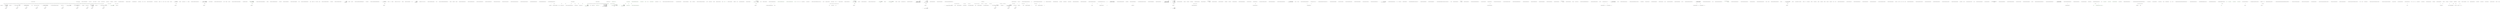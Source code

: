 digraph  {
n93 [label="Hangfire.Core.Tests.Server.SchedulePollerFacts", span=""];
n0 [cluster="Hangfire.Core.Tests.Server.SchedulePollerFacts.SchedulePollerFacts()", label="Entry Hangfire.Core.Tests.Server.SchedulePollerFacts.SchedulePollerFacts()", span="19-19"];
n1 [cluster="Hangfire.Core.Tests.Server.SchedulePollerFacts.SchedulePollerFacts()", label="_storage = new Mock<JobStorage>()", span="21-21"];
n2 [cluster="Hangfire.Core.Tests.Server.SchedulePollerFacts.SchedulePollerFacts()", label="_connection = new Mock<IStorageConnection>()", span="22-22"];
n11 [cluster="Mock<JobStorage>.cstr", label="Entry Mock<JobStorage>.cstr", span=""];
n3 [cluster="Hangfire.Core.Tests.Server.SchedulePollerFacts.SchedulePollerFacts()", label="_stateMachine = new Mock<IStateMachine>()", span="23-23"];
n12 [cluster="Mock<IStorageConnection>.cstr", label="Entry Mock<IStorageConnection>.cstr", span=""];
n4 [cluster="Hangfire.Core.Tests.Server.SchedulePollerFacts.SchedulePollerFacts()", label="_cts = new CancellationTokenSource()", span="24-24"];
n13 [cluster="Mock<IStateMachine>.cstr", label="Entry Mock<IStateMachine>.cstr", span=""];
n5 [cluster="Hangfire.Core.Tests.Server.SchedulePollerFacts.SchedulePollerFacts()", label="_cts.Cancel()", span="25-25"];
n14 [cluster="System.Threading.CancellationTokenSource.CancellationTokenSource()", label="Entry System.Threading.CancellationTokenSource.CancellationTokenSource()", span="0-0"];
n6 [cluster="Hangfire.Core.Tests.Server.SchedulePollerFacts.SchedulePollerFacts()", label="_stateMachineFactory = new Mock<IStateMachineFactory>()", span="27-27"];
n15 [cluster="System.Threading.CancellationTokenSource.Cancel()", label="Entry System.Threading.CancellationTokenSource.Cancel()", span="0-0"];
n7 [cluster="Hangfire.Core.Tests.Server.SchedulePollerFacts.SchedulePollerFacts()", label="_stateMachineFactory.Setup(x => x.Create(It.IsNotNull<IStorageConnection>()))\r\n                .Returns(_stateMachine.Object)", span="28-29"];
n16 [cluster="Mock<IStateMachineFactory>.cstr", label="Entry Mock<IStateMachineFactory>.cstr", span=""];
n8 [cluster="Hangfire.Core.Tests.Server.SchedulePollerFacts.SchedulePollerFacts()", label="_storage.Setup(x => x.GetConnection()).Returns(_connection.Object)", span="31-31"];
n17 [cluster="Unk.Setup", label="Entry Unk.Setup", span=""];
n18 [cluster="Unk.Returns", label="Entry Unk.Returns", span=""];
n19 [cluster="lambda expression", label="Entry lambda expression", span="28-28"];
n9 [cluster="Hangfire.Core.Tests.Server.SchedulePollerFacts.SchedulePollerFacts()", label="_connection.Setup(x => x.GetFirstByLowestScoreFromSet(\r\n                ''schedule'', 0, It.Is<double>(time => time > 0))).Returns(JobId)", span="32-33"];
n24 [cluster="lambda expression", label="Entry lambda expression", span="31-31"];
n10 [cluster="Hangfire.Core.Tests.Server.SchedulePollerFacts.SchedulePollerFacts()", label="Exit Hangfire.Core.Tests.Server.SchedulePollerFacts.SchedulePollerFacts()", span="19-19"];
n28 [cluster="lambda expression", label="Entry lambda expression", span="32-33"];
n20 [cluster="lambda expression", label="x.Create(It.IsNotNull<IStorageConnection>())", span="28-28"];
n21 [cluster="lambda expression", label="Exit lambda expression", span="28-28"];
n22 [cluster="Unk.>", label="Entry Unk.>", span=""];
n23 [cluster="Unk.Create", label="Entry Unk.Create", span=""];
n25 [cluster="lambda expression", label="x.GetConnection()", span="31-31"];
n26 [cluster="lambda expression", label="Exit lambda expression", span="31-31"];
n27 [cluster="Unk.GetConnection", label="Entry Unk.GetConnection", span=""];
n29 [cluster="lambda expression", label="x.GetFirstByLowestScoreFromSet(\r\n                ''schedule'', 0, It.Is<double>(time => time > 0))", span="32-33"];
n30 [cluster="lambda expression", label="Exit lambda expression", span="32-33"];
n31 [cluster="Unk.GetFirstByLowestScoreFromSet", label="Entry Unk.GetFirstByLowestScoreFromSet", span=""];
n32 [cluster="lambda expression", label="Entry lambda expression", span="33-33"];
n33 [cluster="lambda expression", label="time > 0", span="33-33"];
n34 [cluster="lambda expression", label="Exit lambda expression", span="33-33"];
n35 [cluster="Hangfire.Core.Tests.Server.SchedulePollerFacts.Ctor_ThrowsAnException_WhenStorageIsNull()", label="Entry Hangfire.Core.Tests.Server.SchedulePollerFacts.Ctor_ThrowsAnException_WhenStorageIsNull()", span="37-37"];
n36 [cluster="Hangfire.Core.Tests.Server.SchedulePollerFacts.Ctor_ThrowsAnException_WhenStorageIsNull()", label="var exception = Assert.Throws<ArgumentNullException>(\r\n                () => new SchedulePoller(\r\n                    null, _stateMachineFactory.Object, Timeout.InfiniteTimeSpan))", span="39-41"];
n37 [cluster="Hangfire.Core.Tests.Server.SchedulePollerFacts.Ctor_ThrowsAnException_WhenStorageIsNull()", label="Assert.Equal(''storage'', exception.ParamName)", span="43-43"];
n40 [cluster="lambda expression", label="Entry lambda expression", span="40-41"];
n38 [cluster="Hangfire.Core.Tests.Server.SchedulePollerFacts.Ctor_ThrowsAnException_WhenStorageIsNull()", label="Exit Hangfire.Core.Tests.Server.SchedulePollerFacts.Ctor_ThrowsAnException_WhenStorageIsNull()", span="37-37"];
n39 [cluster="Unk.Equal", label="Entry Unk.Equal", span=""];
n41 [cluster="lambda expression", label="new SchedulePoller(\r\n                    null, _stateMachineFactory.Object, Timeout.InfiniteTimeSpan)", span="40-41"];
n42 [cluster="lambda expression", label="Exit lambda expression", span="40-41"];
n43 [cluster="SchedulePoller.cstr", label="Entry SchedulePoller.cstr", span=""];
n44 [cluster="Hangfire.Core.Tests.Server.SchedulePollerFacts.Ctor_ThrowsAnException_WhenStateMachineFactoryIsNull()", label="Entry Hangfire.Core.Tests.Server.SchedulePollerFacts.Ctor_ThrowsAnException_WhenStateMachineFactoryIsNull()", span="47-47"];
n46 [cluster="Hangfire.Core.Tests.Server.SchedulePollerFacts.Ctor_ThrowsAnException_WhenStateMachineFactoryIsNull()", label="Assert.Equal(''stateMachineFactory'', exception.ParamName)", span="53-53"];
n48 [cluster="lambda expression", label="Entry lambda expression", span="50-51"];
n47 [cluster="Hangfire.Core.Tests.Server.SchedulePollerFacts.Ctor_ThrowsAnException_WhenStateMachineFactoryIsNull()", label="Exit Hangfire.Core.Tests.Server.SchedulePollerFacts.Ctor_ThrowsAnException_WhenStateMachineFactoryIsNull()", span="47-47"];
n50 [cluster="lambda expression", label="Exit lambda expression", span="50-51"];
n51 [cluster="Hangfire.Core.Tests.Server.SchedulePollerFacts.Execute_TakesConnectionAndDisposesIt()", label="Entry Hangfire.Core.Tests.Server.SchedulePollerFacts.Execute_TakesConnectionAndDisposesIt()", span="57-57"];
n52 [cluster="Hangfire.Core.Tests.Server.SchedulePollerFacts.Execute_TakesConnectionAndDisposesIt()", label="var scheduler = CreateScheduler()", span="59-59"];
n53 [cluster="Hangfire.Core.Tests.Server.SchedulePollerFacts.Execute_TakesConnectionAndDisposesIt()", label="scheduler.Execute(_cts.Token)", span="61-61"];
n57 [cluster="Hangfire.Core.Tests.Server.SchedulePollerFacts.CreateScheduler()", label="Entry Hangfire.Core.Tests.Server.SchedulePollerFacts.CreateScheduler()", span="94-94"];
n54 [cluster="Hangfire.Core.Tests.Server.SchedulePollerFacts.Execute_TakesConnectionAndDisposesIt()", label="_storage.Verify(x => x.GetConnection())", span="63-63"];
n58 [cluster="Hangfire.Server.SchedulePoller.Execute(System.Threading.CancellationToken)", label="Entry Hangfire.Server.SchedulePoller.Execute(System.Threading.CancellationToken)", span="47-47"];
n55 [cluster="Hangfire.Core.Tests.Server.SchedulePollerFacts.Execute_TakesConnectionAndDisposesIt()", label="_connection.Verify(x => x.Dispose())", span="64-64"];
n59 [cluster="Unk.Verify", label="Entry Unk.Verify", span=""];
n60 [cluster="lambda expression", label="Entry lambda expression", span="63-63"];
n56 [cluster="Hangfire.Core.Tests.Server.SchedulePollerFacts.Execute_TakesConnectionAndDisposesIt()", label="Exit Hangfire.Core.Tests.Server.SchedulePollerFacts.Execute_TakesConnectionAndDisposesIt()", span="57-57"];
n63 [cluster="lambda expression", label="Entry lambda expression", span="64-64"];
n61 [cluster="lambda expression", label="x.GetConnection()", span="63-63"];
n62 [cluster="lambda expression", label="Exit lambda expression", span="63-63"];
n64 [cluster="lambda expression", label="x.Dispose()", span="64-64"];
n65 [cluster="lambda expression", label="Exit lambda expression", span="64-64"];
n66 [cluster="Unk.Dispose", label="Entry Unk.Dispose", span=""];
n67 [cluster="Hangfire.Core.Tests.Server.SchedulePollerFacts.Execute_MovesJobStateToEnqueued()", label="Entry Hangfire.Core.Tests.Server.SchedulePollerFacts.Execute_MovesJobStateToEnqueued()", span="68-68"];
n68 [cluster="Hangfire.Core.Tests.Server.SchedulePollerFacts.Execute_MovesJobStateToEnqueued()", label="var scheduler = CreateScheduler()", span="70-70"];
n69 [cluster="Hangfire.Core.Tests.Server.SchedulePollerFacts.Execute_MovesJobStateToEnqueued()", label="scheduler.Execute(_cts.Token)", span="72-72"];
n70 [cluster="Hangfire.Core.Tests.Server.SchedulePollerFacts.Execute_MovesJobStateToEnqueued()", label="_stateMachine.Verify(x => x.ChangeState(\r\n                JobId,\r\n                It.IsAny<EnqueuedState>(),\r\n                new[] { ScheduledState.StateName }))", span="74-77"];
n71 [cluster="Hangfire.Core.Tests.Server.SchedulePollerFacts.Execute_MovesJobStateToEnqueued()", label="Exit Hangfire.Core.Tests.Server.SchedulePollerFacts.Execute_MovesJobStateToEnqueued()", span="68-68"];
n72 [cluster="lambda expression", label="Entry lambda expression", span="74-77"];
n73 [cluster="lambda expression", label="x.ChangeState(\r\n                JobId,\r\n                It.IsAny<EnqueuedState>(),\r\n                new[] { ScheduledState.StateName })", span="74-77"];
n74 [cluster="lambda expression", label="Exit lambda expression", span="74-77"];
n75 [cluster="Unk.ChangeState", label="Entry Unk.ChangeState", span=""];
n76 [cluster="Hangfire.Core.Tests.Server.SchedulePollerFacts.Execute_DoesNotCallStateMachine_IfThereAreNoJobsToEnqueue()", label="Entry Hangfire.Core.Tests.Server.SchedulePollerFacts.Execute_DoesNotCallStateMachine_IfThereAreNoJobsToEnqueue()", span="81-81"];
n77 [cluster="Hangfire.Core.Tests.Server.SchedulePollerFacts.Execute_DoesNotCallStateMachine_IfThereAreNoJobsToEnqueue()", label="_connection.Setup(x => x.GetFirstByLowestScoreFromSet(\r\n                ''schedule'', 0, It.Is<double>(time => time > 0))).Returns((string)null)", span="83-84"];
n78 [cluster="Hangfire.Core.Tests.Server.SchedulePollerFacts.Execute_DoesNotCallStateMachine_IfThereAreNoJobsToEnqueue()", label="var scheduler = CreateScheduler()", span="85-85"];
n82 [cluster="lambda expression", label="Entry lambda expression", span="83-84"];
n79 [cluster="Hangfire.Core.Tests.Server.SchedulePollerFacts.Execute_DoesNotCallStateMachine_IfThereAreNoJobsToEnqueue()", label="scheduler.Execute(_cts.Token)", span="87-87"];
n80 [cluster="Hangfire.Core.Tests.Server.SchedulePollerFacts.Execute_DoesNotCallStateMachine_IfThereAreNoJobsToEnqueue()", label="_stateMachine.Verify(\r\n                x => x.ChangeState(It.IsAny<string>(), It.IsAny<IState>(), It.IsAny<string[]>()),\r\n                Times.Never)", span="89-91"];
n81 [cluster="Hangfire.Core.Tests.Server.SchedulePollerFacts.Execute_DoesNotCallStateMachine_IfThereAreNoJobsToEnqueue()", label="Exit Hangfire.Core.Tests.Server.SchedulePollerFacts.Execute_DoesNotCallStateMachine_IfThereAreNoJobsToEnqueue()", span="81-81"];
n88 [cluster="lambda expression", label="Entry lambda expression", span="90-90"];
n83 [cluster="lambda expression", label="x.GetFirstByLowestScoreFromSet(\r\n                ''schedule'', 0, It.Is<double>(time => time > 0))", span="83-84"];
n84 [cluster="lambda expression", label="Exit lambda expression", span="83-84"];
n85 [cluster="lambda expression", label="Entry lambda expression", span="84-84"];
n86 [cluster="lambda expression", label="time > 0", span="84-84"];
n87 [cluster="lambda expression", label="Exit lambda expression", span="84-84"];
n89 [cluster="lambda expression", label="x.ChangeState(It.IsAny<string>(), It.IsAny<IState>(), It.IsAny<string[]>())", span="90-90"];
n90 [cluster="lambda expression", label="Exit lambda expression", span="90-90"];
n91 [cluster="Hangfire.Core.Tests.Server.SchedulePollerFacts.CreateScheduler()", label="return new SchedulePoller(_storage.Object, _stateMachineFactory.Object, Timeout.InfiniteTimeSpan);", span="96-96"];
n92 [cluster="Hangfire.Core.Tests.Server.SchedulePollerFacts.CreateScheduler()", label="Exit Hangfire.Core.Tests.Server.SchedulePollerFacts.CreateScheduler()", span="94-94"];
d45 [cluster="Hangfire.Core.Tests.Server.SchedulePollerFacts.Ctor_ThrowsAnException_WhenStateMachineFactoryIsNull()", color=green, community=0, label="var exception = Assert.Throws<ArgumentNullException>(\r\n                () => new SchedulePoller(\r\n                    _storage.Object, null, Timeout.InfiniteTimeSpan))", prediction=0, span="49-51"];
d93 [label="Hangfire.Core.Tests.Server.SchedulePollerFacts", span=""];
d22 [cluster="Unk.>", label="Entry Unk.>", span=""];
d49 [cluster="lambda expression", color=green, community=0, label="new SchedulePoller(\r\n                    _storage.Object, null, Timeout.InfiniteTimeSpan)", prediction=1, span="50-51"];
d69 [cluster="Hangfire.Core.Tests.Server.SchedulePollerFacts.Execute_MovesJobStateToEnqueued()", label="scheduler.Execute(_cts.Token)", span="72-72"];
d70 [cluster="Hangfire.Core.Tests.Server.SchedulePollerFacts.Execute_MovesJobStateToEnqueued()", label="_stateMachine.Verify(x => x.TryToChangeState(\r\n                JobId,\r\n                It.IsAny<EnqueuedState>(),\r\n                new[] { ScheduledState.StateName }))", span="74-77"];
d79 [cluster="Hangfire.Core.Tests.Server.SchedulePollerFacts.Execute_DoesNotCallStateMachine_IfThereAreNoJobsToEnqueue()", label="scheduler.Execute(_cts.Token)", span="87-87"];
d80 [cluster="Hangfire.Core.Tests.Server.SchedulePollerFacts.Execute_DoesNotCallStateMachine_IfThereAreNoJobsToEnqueue()", label="_stateMachine.Verify(\r\n                x => x.TryToChangeState(It.IsAny<string>(), It.IsAny<IState>(), It.IsAny<string[]>()),\r\n                Times.Never)", span="89-91"];
d73 [cluster="lambda expression", label="x.TryToChangeState(\r\n                JobId,\r\n                It.IsAny<EnqueuedState>(),\r\n                new[] { ScheduledState.StateName })", span="74-77"];
d89 [cluster="lambda expression", label="x.TryToChangeState(It.IsAny<string>(), It.IsAny<IState>(), It.IsAny<string[]>())", span="90-90"];
d71 [cluster="Hangfire.Core.Tests.Server.SchedulePollerFacts.Execute_MovesJobStateToEnqueued()", label="Exit Hangfire.Core.Tests.Server.SchedulePollerFacts.Execute_MovesJobStateToEnqueued()", span="68-68"];
d59 [cluster="Unk.Verify", label="Entry Unk.Verify", span=""];
d72 [cluster="lambda expression", label="Entry lambda expression", span="74-77"];
d81 [cluster="Hangfire.Core.Tests.Server.SchedulePollerFacts.Execute_DoesNotCallStateMachine_IfThereAreNoJobsToEnqueue()", label="Exit Hangfire.Core.Tests.Server.SchedulePollerFacts.Execute_DoesNotCallStateMachine_IfThereAreNoJobsToEnqueue()", span="81-81"];
d88 [cluster="lambda expression", label="Entry lambda expression", span="90-90"];
d74 [cluster="lambda expression", label="Exit lambda expression", span="74-77"];
d75 [cluster="Unk.TryToChangeState", label="Entry Unk.TryToChangeState", span=""];
d90 [cluster="lambda expression", label="Exit lambda expression", span="90-90"];
m0_0 [cluster="HangFire.Filters.IServerFilter.OnPerforming(HangFire.Filters.PerformingContext)", file="ExpirationManager.cs", label="Entry HangFire.Filters.IServerFilter.OnPerforming(HangFire.Filters.PerformingContext)", span="4-4"];
m0_1 [cluster="HangFire.Filters.IServerFilter.OnPerforming(HangFire.Filters.PerformingContext)", file="ExpirationManager.cs", label="Exit HangFire.Filters.IServerFilter.OnPerforming(HangFire.Filters.PerformingContext)", span="4-4"];
m0_2 [cluster="HangFire.Filters.IServerFilter.OnPerformed(HangFire.Filters.PerformedContext)", file="ExpirationManager.cs", label="Entry HangFire.Filters.IServerFilter.OnPerformed(HangFire.Filters.PerformedContext)", span="5-5"];
m0_3 [cluster="HangFire.Filters.IServerFilter.OnPerformed(HangFire.Filters.PerformedContext)", file="ExpirationManager.cs", label="Exit HangFire.Filters.IServerFilter.OnPerformed(HangFire.Filters.PerformedContext)", span="5-5"];
m1_0 [cluster="Hangfire.SqlServer.IPersistentJobQueueProvider.GetJobQueue(IDbConnection)", file="IPersistentJobQueueProvider.cs", label="Entry Hangfire.SqlServer.IPersistentJobQueueProvider.GetJobQueue(IDbConnection)", span="22-22"];
m1_1 [cluster="Hangfire.SqlServer.IPersistentJobQueueProvider.GetJobQueue(IDbConnection)", file="IPersistentJobQueueProvider.cs", label="Exit Hangfire.SqlServer.IPersistentJobQueueProvider.GetJobQueue(IDbConnection)", span="22-22"];
m1_2 [cluster="Hangfire.SqlServer.IPersistentJobQueueProvider.GetJobQueueMonitoringApi(IDbConnection)", file="IPersistentJobQueueProvider.cs", label="Entry Hangfire.SqlServer.IPersistentJobQueueProvider.GetJobQueueMonitoringApi(IDbConnection)", span="23-23"];
m1_3 [cluster="Hangfire.SqlServer.IPersistentJobQueueProvider.GetJobQueueMonitoringApi(IDbConnection)", file="IPersistentJobQueueProvider.cs", label="Exit Hangfire.SqlServer.IPersistentJobQueueProvider.GetJobQueueMonitoringApi(IDbConnection)", span="23-23"];
m3_0 [cluster="Hangfire.States.IStateMachineFactory.Create(Hangfire.Storage.IStorageConnection)", file="RabbitMqJobQueueProvider.cs", label="Entry Hangfire.States.IStateMachineFactory.Create(Hangfire.Storage.IStorageConnection)", span="22-22"];
m3_1 [cluster="Hangfire.States.IStateMachineFactory.Create(Hangfire.Storage.IStorageConnection)", file="RabbitMqJobQueueProvider.cs", label="Exit Hangfire.States.IStateMachineFactory.Create(Hangfire.Storage.IStorageConnection)", span="22-22"];
m4_0 [cluster="Hangfire.States.IStateMachineFactory.Create(Hangfire.Storage.IStorageConnection)", file="SqlServerDistributedLock.cs", label="Entry Hangfire.States.IStateMachineFactory.Create(Hangfire.Storage.IStorageConnection)", span="22-22"];
m4_1 [cluster="Hangfire.States.IStateMachineFactory.Create(Hangfire.Storage.IStorageConnection)", color=green, community=0, file="SqlServerDistributedLock.cs", label="Exit Hangfire.States.IStateMachineFactory.Create(Hangfire.Storage.IStorageConnection)", prediction=2, span="22-22"];
m4_2 [cluster="Hangfire.SqlServer.SqlServerDistributedLock.SqlServerDistributedLock(Hangfire.SqlServer.SqlServerStorage, string, System.TimeSpan)", color=green, community=0, file="SqlServerDistributedLock.cs", label="throw new ArgumentNullException(''storage'');", prediction=3, span="49-49"];
m4_3 [cluster="Hangfire.SqlServer.SqlServerDistributedLock.SqlServerDistributedLock(Hangfire.SqlServer.SqlServerStorage, string, System.TimeSpan)", file="SqlServerDistributedLock.cs", label="String.IsNullOrEmpty(resource)", span="50-50"];
m4_5 [cluster="Hangfire.SqlServer.SqlServerDistributedLock.SqlServerDistributedLock(Hangfire.SqlServer.SqlServerStorage, string, System.TimeSpan)", color=green, community=0, file="SqlServerDistributedLock.cs", label="_storage = storage", prediction=4, span="52-52"];
m4_6 [cluster="Hangfire.SqlServer.SqlServerDistributedLock.SqlServerDistributedLock(Hangfire.SqlServer.SqlServerStorage, string, System.TimeSpan)", file="SqlServerDistributedLock.cs", label="_resource = resource", span="53-53"];
m4_7 [cluster="Hangfire.SqlServer.SqlServerDistributedLock.SqlServerDistributedLock(Hangfire.SqlServer.SqlServerStorage, string, System.TimeSpan)", color=green, community=0, file="SqlServerDistributedLock.cs", label="_connection = storage.CreateAndOpenConnection()", prediction=5, span="54-54"];
m4_8 [cluster="Hangfire.SqlServer.SqlServerDistributedLock.SqlServerDistributedLock(Hangfire.SqlServer.SqlServerStorage, string, System.TimeSpan)", file="SqlServerDistributedLock.cs", label="var parameters = new DynamicParameters()", span="56-56"];
m4_15 [cluster="Hangfire.SqlServer.SqlServerDistributedLock.SqlServerDistributedLock(Hangfire.SqlServer.SqlServerStorage, string, System.TimeSpan)", color=green, community=0, file="SqlServerDistributedLock.cs", label="_connection.Execute(\r\n                @''sp_getapplock'', \r\n                parameters, \r\n                commandType: CommandType.StoredProcedure)", prediction=6, span="64-67"];
m4_14 [cluster="Hangfire.SqlServer.SqlServerDistributedLock.SqlServerDistributedLock(Hangfire.SqlServer.SqlServerStorage, string, System.TimeSpan)", file="SqlServerDistributedLock.cs", label="parameters.Add(''@Result'', dbType: DbType.Int32, direction: ParameterDirection.ReturnValue)", span="62-62"];
m4_16 [cluster="Hangfire.SqlServer.SqlServerDistributedLock.SqlServerDistributedLock(Hangfire.SqlServer.SqlServerStorage, string, System.TimeSpan)", file="SqlServerDistributedLock.cs", label="var lockResult = parameters.Get<int>(''@Result'')", span="69-69"];
m4_13 [cluster="Hangfire.SqlServer.SqlServerDistributedLock.SqlServerDistributedLock(Hangfire.SqlServer.SqlServerStorage, string, System.TimeSpan)", file="SqlServerDistributedLock.cs", label="parameters.Add(''@LockTimeout'', timeout.TotalMilliseconds)", span="61-61"];
m4_4 [cluster="Hangfire.SqlServer.SqlServerDistributedLock.SqlServerDistributedLock(Hangfire.SqlServer.SqlServerStorage, string, System.TimeSpan)", file="SqlServerDistributedLock.cs", label="throw new ArgumentNullException(''resource'');", span="50-50"];
m4_9 [cluster="Hangfire.SqlServer.SqlServerDistributedLock.SqlServerDistributedLock(Hangfire.SqlServer.SqlServerStorage, string, System.TimeSpan)", file="SqlServerDistributedLock.cs", label="parameters.Add(''@Resource'', _resource)", span="57-57"];
m4_18 [cluster="Hangfire.SqlServer.SqlServerDistributedLock.SqlServerDistributedLock(Hangfire.SqlServer.SqlServerStorage, string, System.TimeSpan)", file="SqlServerDistributedLock.cs", label="throw new SqlServerDistributedLockException(\r\n                    String.Format(\r\n                    ''Could not place a lock on the resource '{0}': {1}.'',\r\n                    _resource,\r\n                    LockErrorMessages.ContainsKey(lockResult) \r\n                        ? LockErrorMessages[lockResult]\r\n                        : String.Format(''Server returned the '{0}' error.'', lockResult)));", span="73-79"];
m4_10 [cluster="Hangfire.SqlServer.SqlServerDistributedLock.SqlServerDistributedLock(Hangfire.SqlServer.SqlServerStorage, string, System.TimeSpan)", file="SqlServerDistributedLock.cs", label="parameters.Add(''@DbPrincipal'', ''public'')", span="58-58"];
m4_11 [cluster="Hangfire.SqlServer.SqlServerDistributedLock.SqlServerDistributedLock(Hangfire.SqlServer.SqlServerStorage, string, System.TimeSpan)", file="SqlServerDistributedLock.cs", label="parameters.Add(''@LockMode'', LockMode)", span="59-59"];
m4_12 [cluster="Hangfire.SqlServer.SqlServerDistributedLock.SqlServerDistributedLock(Hangfire.SqlServer.SqlServerStorage, string, System.TimeSpan)", file="SqlServerDistributedLock.cs", label="parameters.Add(''@LockOwner'', LockOwner)", span="60-60"];
m4_17 [cluster="Hangfire.SqlServer.SqlServerDistributedLock.SqlServerDistributedLock(Hangfire.SqlServer.SqlServerStorage, string, System.TimeSpan)", file="SqlServerDistributedLock.cs", label="lockResult < 0", span="71-71"];
m4_19 [cluster="Hangfire.SqlServer.SqlServerDistributedLock.SqlServerDistributedLock(Hangfire.SqlServer.SqlServerStorage, string, System.TimeSpan)", file="SqlServerDistributedLock.cs", label="Exit Hangfire.SqlServer.SqlServerDistributedLock.SqlServerDistributedLock(Hangfire.SqlServer.SqlServerStorage, string, System.TimeSpan)", span="44-44"];
m4_20 [cluster="System.ArgumentNullException.ArgumentNullException(string)", file="SqlServerDistributedLock.cs", label="Entry System.ArgumentNullException.ArgumentNullException(string)", span="0-0"];
m4_22 [cluster="Hangfire.SqlServer.SqlServerStorage.CreateAndOpenConnection()", file="SqlServerDistributedLock.cs", label="Entry Hangfire.SqlServer.SqlServerStorage.CreateAndOpenConnection()", span="218-218"];
m4_25 [cluster="Unk.Execute", file="SqlServerDistributedLock.cs", label="Entry Unk.Execute", span=""];
m4_21 [cluster="string.IsNullOrEmpty(string)", file="SqlServerDistributedLock.cs", label="Entry string.IsNullOrEmpty(string)", span="0-0"];
m4_27 [cluster="Hangfire.SqlServer.SqlServerDistributedLockException.SqlServerDistributedLockException(string)", file="SqlServerDistributedLock.cs", label="Entry Hangfire.SqlServer.SqlServerDistributedLockException.SqlServerDistributedLockException(string)", span="22-22"];
m4_29 [cluster="Unk.Format", file="SqlServerDistributedLock.cs", label="Entry Unk.Format", span=""];
m4_30 [cluster="string.Format(string, object, object)", file="SqlServerDistributedLock.cs", label="Entry string.Format(string, object, object)", span="0-0"];
m4_28 [cluster="Unk.ContainsKey", file="SqlServerDistributedLock.cs", label="Entry Unk.ContainsKey", span=""];
m4_31 [cluster="Hangfire.SqlServer.SqlServerDistributedLock.Dispose()", file="SqlServerDistributedLock.cs", label="Entry Hangfire.SqlServer.SqlServerDistributedLock.Dispose()", span="83-83"];
m4_35 [cluster="Hangfire.SqlServer.SqlServerDistributedLock.Dispose()", color=green, community=0, file="SqlServerDistributedLock.cs", label="var parameters = new DynamicParameters()", prediction=6, span="91-91"];
m4_34 [cluster="Hangfire.SqlServer.SqlServerDistributedLock.Dispose()", file="SqlServerDistributedLock.cs", label="_completed = true", span="87-87"];
m4_36 [cluster="Hangfire.SqlServer.SqlServerDistributedLock.Dispose()", color=green, community=0, file="SqlServerDistributedLock.cs", label="parameters.Add(''@Resource'', _resource)", prediction=6, span="92-92"];
m4_37 [cluster="Hangfire.SqlServer.SqlServerDistributedLock.Dispose()", color=green, community=0, file="SqlServerDistributedLock.cs", label="parameters.Add(''@LockOwner'', LockOwner)", prediction=6, span="93-93"];
m4_38 [cluster="Hangfire.SqlServer.SqlServerDistributedLock.Dispose()", color=green, community=0, file="SqlServerDistributedLock.cs", label="parameters.Add(''@Result'', dbType: DbType.Int32, direction: ParameterDirection.ReturnValue)", prediction=6, span="94-94"];
m4_39 [cluster="Hangfire.SqlServer.SqlServerDistributedLock.Dispose()", color=green, community=0, file="SqlServerDistributedLock.cs", label="_connection.Execute(\r\n                    @''sp_releaseapplock'',\r\n                    parameters,\r\n                    commandType: CommandType.StoredProcedure)", prediction=6, span="96-99"];
m4_40 [cluster="Hangfire.SqlServer.SqlServerDistributedLock.Dispose()", color=green, community=0, file="SqlServerDistributedLock.cs", label="var releaseResult = parameters.Get<int>(''@Result'')", prediction=6, span="101-101"];
m4_41 [cluster="Hangfire.SqlServer.SqlServerDistributedLock.Dispose()", color=green, community=0, file="SqlServerDistributedLock.cs", label="releaseResult < 0", prediction=13, span="103-103"];
m4_42 [cluster="Hangfire.SqlServer.SqlServerDistributedLock.Dispose()", color=green, community=0, file="SqlServerDistributedLock.cs", label="throw new SqlServerDistributedLockException(\r\n                        String.Format(\r\n                            ''Could not release a lock on the resource '{0}': Server returned the '{1}' error.'',\r\n                            _resource,\r\n                            releaseResult));", prediction=6, span="105-109"];
m4_32 [cluster="Hangfire.SqlServer.SqlServerDistributedLock.Dispose()", file="SqlServerDistributedLock.cs", label=_completed, span="85-85"];
m4_33 [cluster="Hangfire.SqlServer.SqlServerDistributedLock.Dispose()", file="SqlServerDistributedLock.cs", label="return;", span="85-85"];
m4_43 [cluster="Hangfire.SqlServer.SqlServerDistributedLock.Dispose()", file="SqlServerDistributedLock.cs", label="Exit Hangfire.SqlServer.SqlServerDistributedLock.Dispose()", span="83-83"];
m4_23 [cluster="DynamicParameters.cstr", file="SqlServerDistributedLock.cs", label="Entry DynamicParameters.cstr", span=""];
m4_24 [cluster="Unk.Add", file="SqlServerDistributedLock.cs", label="Entry Unk.Add", span=""];
m4_44 [file="SqlServerDistributedLock.cs", label="Hangfire.SqlServer.SqlServerDistributedLock", span=""];
m5_12 [cluster="System.ArgumentNullException.ArgumentNullException(string)", file="SqlServerFetchedJob.cs", label="Entry System.ArgumentNullException.ArgumentNullException(string)", span="0-0"];
m5_22 [cluster="Hangfire.SqlServer.SqlServerFetchedJob.Requeue()", file="SqlServerFetchedJob.cs", label="Entry Hangfire.SqlServer.SqlServerFetchedJob.Requeue()", span="64-64"];
m5_23 [cluster="Hangfire.SqlServer.SqlServerFetchedJob.Requeue()", color=green, community=0, file="SqlServerFetchedJob.cs", label="_storage.UseConnection(connection =>\r\n            {\r\n                connection.Execute(\r\n                    ''update HangFire.JobQueue set FetchedAt = null where Id = @id'',\r\n                    new { id = Id });\r\n            })", prediction=15, span="66-71"];
m5_24 [cluster="Hangfire.SqlServer.SqlServerFetchedJob.Requeue()", file="SqlServerFetchedJob.cs", label="_requeued = true", span="73-73"];
m5_25 [cluster="Hangfire.SqlServer.SqlServerFetchedJob.Requeue()", file="SqlServerFetchedJob.cs", label="Exit Hangfire.SqlServer.SqlServerFetchedJob.Requeue()", span="64-64"];
m5_0 [cluster="HangFire.Filters.IServerFilter.OnPerforming(HangFire.Filters.PerformingContext)", file="SqlServerFetchedJob.cs", label="Entry HangFire.Filters.IServerFilter.OnPerforming(HangFire.Filters.PerformingContext)", span="4-4"];
m5_1 [cluster="HangFire.Filters.IServerFilter.OnPerforming(HangFire.Filters.PerformingContext)", color=green, community=0, file="SqlServerFetchedJob.cs", label="Exit HangFire.Filters.IServerFilter.OnPerforming(HangFire.Filters.PerformingContext)", prediction=16, span="4-4"];
m5_2 [cluster="HangFire.Filters.IServerFilter.OnPerformed(HangFire.Filters.PerformedContext)", color=green, community=0, file="SqlServerFetchedJob.cs", label="Entry HangFire.Filters.IServerFilter.OnPerformed(HangFire.Filters.PerformedContext)", prediction=17, span="5-5"];
m5_3 [cluster="HangFire.Filters.IServerFilter.OnPerformed(HangFire.Filters.PerformedContext)", file="SqlServerFetchedJob.cs", label="Exit HangFire.Filters.IServerFilter.OnPerformed(HangFire.Filters.PerformedContext)", span="5-5"];
m5_7 [cluster="Hangfire.SqlServer.SqlServerFetchedJob.SqlServerFetchedJob(Hangfire.SqlServer.SqlServerStorage, int, string, string)", color=green, community=0, file="SqlServerFetchedJob.cs", label="_storage = storage", prediction=18, span="41-41"];
m5_5 [cluster="Hangfire.SqlServer.SqlServerFetchedJob.SqlServerFetchedJob(Hangfire.SqlServer.SqlServerStorage, int, string, string)", file="SqlServerFetchedJob.cs", label="queue == null", span="39-39"];
m5_8 [cluster="Hangfire.SqlServer.SqlServerFetchedJob.SqlServerFetchedJob(Hangfire.SqlServer.SqlServerStorage, int, string, string)", file="SqlServerFetchedJob.cs", label="Id = id", span="43-43"];
m5_9 [cluster="Hangfire.SqlServer.SqlServerFetchedJob.SqlServerFetchedJob(Hangfire.SqlServer.SqlServerStorage, int, string, string)", file="SqlServerFetchedJob.cs", label="JobId = jobId", span="44-44"];
m5_10 [cluster="Hangfire.SqlServer.SqlServerFetchedJob.SqlServerFetchedJob(Hangfire.SqlServer.SqlServerStorage, int, string, string)", file="SqlServerFetchedJob.cs", label="Queue = queue", span="45-45"];
m5_4 [cluster="Hangfire.SqlServer.SqlServerFetchedJob.SqlServerFetchedJob(Hangfire.SqlServer.SqlServerStorage, int, string, string)", file="SqlServerFetchedJob.cs", label="throw new ArgumentNullException(''jobId'');", span="38-38"];
m5_6 [cluster="Hangfire.SqlServer.SqlServerFetchedJob.SqlServerFetchedJob(Hangfire.SqlServer.SqlServerStorage, int, string, string)", file="SqlServerFetchedJob.cs", label="throw new ArgumentNullException(''queue'');", span="39-39"];
m5_11 [cluster="Hangfire.SqlServer.SqlServerFetchedJob.SqlServerFetchedJob(Hangfire.SqlServer.SqlServerStorage, int, string, string)", file="SqlServerFetchedJob.cs", label="Exit Hangfire.SqlServer.SqlServerFetchedJob.SqlServerFetchedJob(Hangfire.SqlServer.SqlServerStorage, int, string, string)", span="31-31"];
m5_21 [cluster="Unk.Execute", file="SqlServerFetchedJob.cs", label="Entry Unk.Execute", span=""];
m5_29 [cluster="Hangfire.SqlServer.SqlServerFetchedJob.Dispose()", file="SqlServerFetchedJob.cs", label="Entry Hangfire.SqlServer.SqlServerFetchedJob.Dispose()", span="76-76"];
m5_30 [cluster="Hangfire.SqlServer.SqlServerFetchedJob.Dispose()", file="SqlServerFetchedJob.cs", label=_disposed, span="78-78"];
m5_32 [cluster="Hangfire.SqlServer.SqlServerFetchedJob.Dispose()", file="SqlServerFetchedJob.cs", label="!_removedFromQueue && !_requeued", span="80-80"];
m5_33 [cluster="Hangfire.SqlServer.SqlServerFetchedJob.Dispose()", file="SqlServerFetchedJob.cs", label="Requeue()", span="82-82"];
m5_34 [cluster="Hangfire.SqlServer.SqlServerFetchedJob.Dispose()", file="SqlServerFetchedJob.cs", label="_disposed = true", span="85-85"];
m5_31 [cluster="Hangfire.SqlServer.SqlServerFetchedJob.Dispose()", file="SqlServerFetchedJob.cs", label="return;", span="78-78"];
m5_35 [cluster="Hangfire.SqlServer.SqlServerFetchedJob.Dispose()", file="SqlServerFetchedJob.cs", label="Exit Hangfire.SqlServer.SqlServerFetchedJob.Dispose()", span="76-76"];
m5_13 [cluster="Hangfire.SqlServer.SqlServerFetchedJob.RemoveFromQueue()", file="SqlServerFetchedJob.cs", label="Entry Hangfire.SqlServer.SqlServerFetchedJob.RemoveFromQueue()", span="52-52"];
m5_14 [cluster="Hangfire.SqlServer.SqlServerFetchedJob.RemoveFromQueue()", color=green, community=0, file="SqlServerFetchedJob.cs", label="_storage.UseConnection(connection =>\r\n            {\r\n                connection.Execute(\r\n                    ''delete from HangFire.JobQueue where Id = @id'',\r\n                    new { id = Id });\r\n            })", prediction=19, span="54-59"];
m5_15 [cluster="Hangfire.SqlServer.SqlServerFetchedJob.RemoveFromQueue()", file="SqlServerFetchedJob.cs", label="_removedFromQueue = true", span="61-61"];
m5_16 [cluster="Hangfire.SqlServer.SqlServerFetchedJob.RemoveFromQueue()", file="SqlServerFetchedJob.cs", label="Exit Hangfire.SqlServer.SqlServerFetchedJob.RemoveFromQueue()", span="52-52"];
m5_17 [cluster="Hangfire.SqlServer.SqlServerStorage.UseConnection(System.Action<SqlConnection>)", file="SqlServerFetchedJob.cs", label="Entry Hangfire.SqlServer.SqlServerStorage.UseConnection(System.Action<SqlConnection>)", span="174-174"];
m5_26 [cluster="lambda expression", file="SqlServerFetchedJob.cs", label="Entry lambda expression", span="66-71"];
m5_18 [cluster="lambda expression", file="SqlServerFetchedJob.cs", label="Entry lambda expression", span="54-59"];
m5_19 [cluster="lambda expression", color=green, community=0, file="SqlServerFetchedJob.cs", label="connection.Execute(\r\n                    ''delete from HangFire.JobQueue where Id = @id'',\r\n                    new { id = Id })", prediction=20, span="56-58"];
m5_20 [cluster="lambda expression", file="SqlServerFetchedJob.cs", label="Exit lambda expression", span="54-59"];
m5_27 [cluster="lambda expression", color=green, community=0, file="SqlServerFetchedJob.cs", label="connection.Execute(\r\n                    ''update HangFire.JobQueue set FetchedAt = null where Id = @id'',\r\n                    new { id = Id })", prediction=21, span="68-70"];
m5_28 [cluster="lambda expression", file="SqlServerFetchedJob.cs", label="Exit lambda expression", span="66-71"];
m5_36 [file="SqlServerFetchedJob.cs", label="Hangfire.SqlServer.SqlServerFetchedJob", span=""];
m6_69 [cluster="Unk.GetTimeToLive", file="SqlServerJobQueue.cs", label="Entry Unk.GetTimeToLive", span=""];
m6_39 [cluster="System.Collections.Generic.ICollection<T>.Add(T)", file="SqlServerJobQueue.cs", label="Entry System.Collections.Generic.ICollection<T>.Add(T)", span="0-0"];
m6_83 [cluster="HangFire.Tests.States.StateSteps.ThenItShouldPersistTheJob()", file="SqlServerJobQueue.cs", label="Entry HangFire.Tests.States.StateSteps.ThenItShouldPersistTheJob()", span="212-212"];
m6_84 [cluster="HangFire.Tests.States.StateSteps.ThenItShouldPersistTheJob()", file="SqlServerJobQueue.cs", label="var keys = new[]\r\n                {\r\n                    String.Format(''hangfire:job:{0}'', JobSteps.DefaultJobId),\r\n                    String.Format(''hangfire:job:{0}:state'', JobSteps.DefaultJobId),\r\n                    String.Format(''hangfire:job:{0}:history'', JobSteps.DefaultJobId)\r\n                }", span="214-219"];
m6_85 [cluster="HangFire.Tests.States.StateSteps.ThenItShouldPersistTheJob()", file="SqlServerJobQueue.cs", label="keys.ForEach(x =>\r\n            {\r\n                var ttl = Redis.Client.GetTimeToLive(x);\r\n                Assert.True(\r\n                    ttl.Seconds == -1,\r\n                    String.Format(''TTL for the '{0}' key is '{1}''', x, ttl));\r\n            })", span="221-227"];
m6_86 [cluster="HangFire.Tests.States.StateSteps.ThenItShouldPersistTheJob()", file="SqlServerJobQueue.cs", label="Exit HangFire.Tests.States.StateSteps.ThenItShouldPersistTheJob()", span="212-212"];
m6_47 [cluster="HangFire.Tests.States.StateSteps.GivenAStateAppliedFilter(string)", file="SqlServerJobQueue.cs", label="Entry HangFire.Tests.States.StateSteps.GivenAStateAppliedFilter(string)", span="119-119"];
m6_48 [cluster="HangFire.Tests.States.StateSteps.GivenAStateAppliedFilter(string)", file="SqlServerJobQueue.cs", label="_filters.Add(new TestStateChangedFilter(name, _stateAppliedResults))", span="121-121"];
m6_49 [cluster="HangFire.Tests.States.StateSteps.GivenAStateAppliedFilter(string)", file="SqlServerJobQueue.cs", label="Exit HangFire.Tests.States.StateSteps.GivenAStateAppliedFilter(string)", span="119-119"];
m6_9 [cluster="HangFire.States.FailedState.FailedState(System.Exception)", file="SqlServerJobQueue.cs", label="Entry HangFire.States.FailedState.FailedState(System.Exception)", span="27-27"];
m6_99 [cluster="Unk.SortedSetContainsItem", file="SqlServerJobQueue.cs", label="Entry Unk.SortedSetContainsItem", span=""];
m6_118 [cluster="System.DateTime.AddSeconds(double)", file="SqlServerJobQueue.cs", label="Entry System.DateTime.AddSeconds(double)", span="0-0"];
m6_75 [cluster="string.Format(string, params object[])", file="SqlServerJobQueue.cs", label="Entry string.Format(string, params object[])", span="0-0"];
m6_165 [cluster="HangFire.Tests.States.StateSteps.ThenTheOldStateWasNotUnapplied()", file="SqlServerJobQueue.cs", label="Entry HangFire.Tests.States.StateSteps.ThenTheOldStateWasNotUnapplied()", span="350-350"];
m6_166 [cluster="HangFire.Tests.States.StateSteps.ThenTheOldStateWasNotUnapplied()", file="SqlServerJobQueue.cs", label="_oldStateDescriptorMock.Verify(\r\n                x => x.Unapply(It.IsAny<StateApplyingContext>(), It.IsAny<IWriteOnlyTransaction>()),\r\n                Times.Never)", span="352-354"];
m6_167 [cluster="HangFire.Tests.States.StateSteps.ThenTheOldStateWasNotUnapplied()", file="SqlServerJobQueue.cs", label="Exit HangFire.Tests.States.StateSteps.ThenTheOldStateWasNotUnapplied()", span="350-350"];
m6_198 [cluster="HangFire.Tests.States.StateSteps.ThenTheHistoryForFollowingStatesWereAdded(Table)", file="SqlServerJobQueue.cs", label="Entry HangFire.Tests.States.StateSteps.ThenTheHistoryForFollowingStatesWereAdded(Table)", span="405-405"];
m6_203 [cluster="HangFire.Tests.States.StateSteps.ThenTheHistoryForFollowingStatesWereAdded(Table)", file="SqlServerJobQueue.cs", label="Assert.Equal(table.Rows[i][''State''], history[i][''State''])", span="413-413"];
m6_199 [cluster="HangFire.Tests.States.StateSteps.ThenTheHistoryForFollowingStatesWereAdded(Table)", file="SqlServerJobQueue.cs", label="var serializedHistory = Redis.Client.GetAllItemsFromList(\r\n                String.Format(''hangfire:job:{0}:history'', JobSteps.DefaultJobId))", span="407-408"];
m6_202 [cluster="HangFire.Tests.States.StateSteps.ThenTheHistoryForFollowingStatesWereAdded(Table)", file="SqlServerJobQueue.cs", label="i < table.RowCount", span="411-411"];
m6_200 [cluster="HangFire.Tests.States.StateSteps.ThenTheHistoryForFollowingStatesWereAdded(Table)", file="SqlServerJobQueue.cs", label="var history = serializedHistory.Select(JobHelper.FromJson<Dictionary<string, string>>).ToList()", span="409-409"];
m6_201 [cluster="HangFire.Tests.States.StateSteps.ThenTheHistoryForFollowingStatesWereAdded(Table)", file="SqlServerJobQueue.cs", label="var i = 0", span="411-411"];
m6_204 [cluster="HangFire.Tests.States.StateSteps.ThenTheHistoryForFollowingStatesWereAdded(Table)", file="SqlServerJobQueue.cs", label="i++", span="411-411"];
m6_205 [cluster="HangFire.Tests.States.StateSteps.ThenTheHistoryForFollowingStatesWereAdded(Table)", file="SqlServerJobQueue.cs", label="Exit HangFire.Tests.States.StateSteps.ThenTheHistoryForFollowingStatesWereAdded(Table)", span="405-405"];
m6_137 [cluster="Unk.GetAllEntriesFromHash", file="SqlServerJobQueue.cs", label="Entry Unk.GetAllEntriesFromHash", span=""];
m6_133 [cluster="HangFire.Tests.States.StateSteps.ThenTheJobStateIsChangedTo(string)", file="SqlServerJobQueue.cs", label="Entry HangFire.Tests.States.StateSteps.ThenTheJobStateIsChangedTo(string)", span="295-295"];
m6_135 [cluster="HangFire.Tests.States.StateSteps.ThenTheJobStateIsChangedTo(string)", file="SqlServerJobQueue.cs", label="Assert.Equal(state, job[''State''])", span="298-298"];
m6_134 [cluster="HangFire.Tests.States.StateSteps.ThenTheJobStateIsChangedTo(string)", file="SqlServerJobQueue.cs", label="var job = Redis.Client.GetAllEntriesFromHash(String.Format(''hangfire:job:{0}'', JobSteps.DefaultJobId))", span="297-297"];
m6_136 [cluster="HangFire.Tests.States.StateSteps.ThenTheJobStateIsChangedTo(string)", file="SqlServerJobQueue.cs", label="Exit HangFire.Tests.States.StateSteps.ThenTheJobStateIsChangedTo(string)", span="295-295"];
m6_60 [cluster="HangFire.Tests.States.StateSteps.ThenItShouldExpireTheJob()", file="SqlServerJobQueue.cs", label="Entry HangFire.Tests.States.StateSteps.ThenItShouldExpireTheJob()", span="176-176"];
m6_61 [cluster="HangFire.Tests.States.StateSteps.ThenItShouldExpireTheJob()", file="SqlServerJobQueue.cs", label="var keys = new[]\r\n                {\r\n                    String.Format(''hangfire:job:{0}'', JobSteps.DefaultJobId),\r\n                    String.Format(''hangfire:job:{0}:state'', JobSteps.DefaultJobId),\r\n                    String.Format(''hangfire:job:{0}:history'', JobSteps.DefaultJobId)\r\n                }", span="178-183"];
m6_62 [cluster="HangFire.Tests.States.StateSteps.ThenItShouldExpireTheJob()", file="SqlServerJobQueue.cs", label="keys.ForEach(x =>\r\n                {\r\n                    var ttl = Redis.Client.GetTimeToLive(x);\r\n                    Assert.True(\r\n                        ttl.TotalSeconds > 0,\r\n                        String.Format(\r\n                        ''TTL for the '{0}' key is '{1}''', x, ttl));\r\n                })", span="185-192"];
m6_63 [cluster="HangFire.Tests.States.StateSteps.ThenItShouldExpireTheJob()", file="SqlServerJobQueue.cs", label="Exit HangFire.Tests.States.StateSteps.ThenItShouldExpireTheJob()", span="176-176"];
m6_82 [cluster="Unk.PopItemFromList", file="SqlServerJobQueue.cs", label="Entry Unk.PopItemFromList", span=""];
m6_150 [cluster="Unk.RemoveStartFromList", file="SqlServerJobQueue.cs", label="Entry Unk.RemoveStartFromList", span=""];
m6_4 [cluster="HangFire.Tests.States.StateSteps.GivenTheFailedState()", file="SqlServerJobQueue.cs", label="HangFire.Filters.PerformedContext", span=""];
m6_5 [cluster="HangFire.Tests.States.StateSteps.GivenTheFailedState()", file="SqlServerJobQueue.cs", label="_failedException = new InvalidOperationException(''Hello'')", span="50-50"];
m6_6 [cluster="HangFire.Tests.States.StateSteps.GivenTheFailedState()", file="SqlServerJobQueue.cs", label="_state = new FailedState(_failedException)\r\n            {\r\n                Reason = ''SomeReason''\r\n            }", span="51-54"];
m6_7 [cluster="HangFire.Tests.States.StateSteps.GivenTheFailedState()", file="SqlServerJobQueue.cs", label="Exit HangFire.Tests.States.StateSteps.GivenTheFailedState()", span="48-48"];
m6_13 [cluster="HangFire.States.ProcessingState.ProcessingState(string)", file="SqlServerJobQueue.cs", label="Entry HangFire.States.ProcessingState.ProcessingState(string)", span="27-27"];
m6_46 [cluster="TestStateChangingFilter.cstr", file="SqlServerJobQueue.cs", label="Entry TestStateChangingFilter.cstr", span=""];
m6_44 [cluster="string.Format(string, object)", file="SqlServerJobQueue.cs", label="Entry string.Format(string, object)", span="0-0"];
m6_117 [cluster="HangFire.Common.JobHelper.FromTimestamp(long)", file="SqlServerJobQueue.cs", label="Entry HangFire.Common.JobHelper.FromTimestamp(long)", span="41-41"];
m6_110 [cluster="HangFire.Tests.States.StateSteps.ThenProcessingTimestampIsSetToUtcNow()", file="SqlServerJobQueue.cs", label="Entry HangFire.Tests.States.StateSteps.ThenProcessingTimestampIsSetToUtcNow()", span="262-262"];
m6_113 [cluster="HangFire.Tests.States.StateSteps.ThenProcessingTimestampIsSetToUtcNow()", file="SqlServerJobQueue.cs", label="Assert.True(timestamp > DateTime.UtcNow.AddSeconds(-1))", span="267-267"];
m6_114 [cluster="HangFire.Tests.States.StateSteps.ThenProcessingTimestampIsSetToUtcNow()", file="SqlServerJobQueue.cs", label="Assert.True(timestamp < DateTime.UtcNow.AddSeconds(1))", span="268-268"];
m6_112 [cluster="HangFire.Tests.States.StateSteps.ThenProcessingTimestampIsSetToUtcNow()", file="SqlServerJobQueue.cs", label="var timestamp = JobHelper.FromTimestamp((long)score)", span="265-265"];
m6_111 [cluster="HangFire.Tests.States.StateSteps.ThenProcessingTimestampIsSetToUtcNow()", file="SqlServerJobQueue.cs", label="var score = Redis.Client.GetItemScoreInSortedSet(''hangfire:processing'', JobSteps.DefaultJobId)", span="264-264"];
m6_115 [cluster="HangFire.Tests.States.StateSteps.ThenProcessingTimestampIsSetToUtcNow()", file="SqlServerJobQueue.cs", label="Exit HangFire.Tests.States.StateSteps.ThenProcessingTimestampIsSetToUtcNow()", span="262-262"];
m6_149 [cluster="HangFire.Tests.States.StateSteps.ThenTheHistoryEntryShouldContainTheFollowingItems(Table)", file="SqlServerJobQueue.cs", label="Exit HangFire.Tests.States.StateSteps.ThenTheHistoryEntryShouldContainTheFollowingItems(Table)", span="310-310"];
m6_144 [cluster="HangFire.Tests.States.StateSteps.ThenTheHistoryEntryShouldContainTheFollowingItems(Table)", file="SqlServerJobQueue.cs", label="var entry = Redis.Client.RemoveStartFromList(\r\n                String.Format(''hangfire:job:{0}:history'', JobSteps.DefaultJobId))", span="312-313"];
m6_145 [cluster="HangFire.Tests.States.StateSteps.ThenTheHistoryEntryShouldContainTheFollowingItems(Table)", file="SqlServerJobQueue.cs", label="Assert.NotNull(entry)", span="314-314"];
m6_147 [cluster="HangFire.Tests.States.StateSteps.ThenTheHistoryEntryShouldContainTheFollowingItems(Table)", file="SqlServerJobQueue.cs", label="Assert.NotNull(history)", span="317-317"];
m6_143 [cluster="HangFire.Tests.States.StateSteps.ThenTheHistoryEntryShouldContainTheFollowingItems(Table)", file="SqlServerJobQueue.cs", label="Entry HangFire.Tests.States.StateSteps.ThenTheHistoryEntryShouldContainTheFollowingItems(Table)", span="310-310"];
m6_146 [cluster="HangFire.Tests.States.StateSteps.ThenTheHistoryEntryShouldContainTheFollowingItems(Table)", file="SqlServerJobQueue.cs", label="var history = JobHelper.FromJson<Dictionary<string, string>>(entry)", span="316-316"];
m6_148 [cluster="HangFire.Tests.States.StateSteps.ThenTheHistoryEntryShouldContainTheFollowingItems(Table)", file="SqlServerJobQueue.cs", label="TableAssert.ContainsFollowingItems(table, history)", span="319-319"];
m6_153 [cluster="HangFire.Tests.TableAssert.ContainsFollowingItems(Table, System.Collections.Generic.IDictionary<string, string>)", file="SqlServerJobQueue.cs", label="Entry HangFire.Tests.TableAssert.ContainsFollowingItems(Table, System.Collections.Generic.IDictionary<string, string>)", span="8-8"];
m6_94 [cluster="HangFire.Tests.States.StateSteps.ThenTheJobShouldBeAddedToTheFailedSet()", file="SqlServerJobQueue.cs", label="Entry HangFire.Tests.States.StateSteps.ThenTheJobShouldBeAddedToTheFailedSet()", span="237-237"];
m6_95 [cluster="HangFire.Tests.States.StateSteps.ThenTheJobShouldBeAddedToTheFailedSet()", file="SqlServerJobQueue.cs", label="Assert.Equal(1, Redis.Client.GetSortedSetCount(''hangfire:failed''))", span="239-239"];
m6_96 [cluster="HangFire.Tests.States.StateSteps.ThenTheJobShouldBeAddedToTheFailedSet()", file="SqlServerJobQueue.cs", label="Assert.True(Redis.Client.SortedSetContainsItem(''hangfire:failed'', JobSteps.DefaultJobId))", span="240-240"];
m6_97 [cluster="HangFire.Tests.States.StateSteps.ThenTheJobShouldBeAddedToTheFailedSet()", file="SqlServerJobQueue.cs", label="Exit HangFire.Tests.States.StateSteps.ThenTheJobShouldBeAddedToTheFailedSet()", span="237-237"];
m6_180 [cluster="System.Collections.Generic.Dictionary<TKey, TValue>.ContainsKey(TKey)", file="SqlServerJobQueue.cs", label="Entry System.Collections.Generic.Dictionary<TKey, TValue>.ContainsKey(TKey)", span="0-0"];
m6_72 [cluster="HangFire.Tests.States.StateSteps.ThenItShouldIncreaseTheSucceededCounter(string)", file="SqlServerJobQueue.cs", label="Entry HangFire.Tests.States.StateSteps.ThenItShouldIncreaseTheSucceededCounter(string)", span="196-196"];
m6_73 [cluster="HangFire.Tests.States.StateSteps.ThenItShouldIncreaseTheSucceededCounter(string)", file="SqlServerJobQueue.cs", label="Assert.Equal(\r\n                changeType == ''increase'' ? ''1'' : ''0'',\r\n                Redis.Client.GetValue(String.Format(''hangfire:stats:succeeded'')))", span="198-200"];
m6_74 [cluster="HangFire.Tests.States.StateSteps.ThenItShouldIncreaseTheSucceededCounter(string)", file="SqlServerJobQueue.cs", label="Exit HangFire.Tests.States.StateSteps.ThenItShouldIncreaseTheSucceededCounter(string)", span="196-196"];
m6_152 [cluster="Unk.>", file="SqlServerJobQueue.cs", label="Entry Unk.>", span=""];
m6_116 [cluster="Unk.GetItemScoreInSortedSet", file="SqlServerJobQueue.cs", label="Entry Unk.GetItemScoreInSortedSet", span=""];
m6_22 [cluster="HangFire.States.EnqueuedState.EnqueuedState()", file="SqlServerJobQueue.cs", label="Entry HangFire.States.EnqueuedState.EnqueuedState()", span="29-29"];
m6_50 [cluster="HangFire.Tests.TestStateChangedFilter.TestStateChangedFilter(string, System.Collections.Generic.IList<string>)", file="SqlServerJobQueue.cs", label="Entry HangFire.Tests.TestStateChangedFilter.TestStateChangedFilter(string, System.Collections.Generic.IList<string>)", span="15-15"];
m6_56 [cluster="HangFire.Tests.States.StateSteps.ThenTheStateNameIsEqualTo(string)", file="SqlServerJobQueue.cs", label="Entry HangFire.Tests.States.StateSteps.ThenTheStateNameIsEqualTo(string)", span="170-170"];
m6_57 [cluster="HangFire.Tests.States.StateSteps.ThenTheStateNameIsEqualTo(string)", file="SqlServerJobQueue.cs", label="Assert.Equal(name, _state.Name)", span="172-172"];
m6_58 [cluster="HangFire.Tests.States.StateSteps.ThenTheStateNameIsEqualTo(string)", file="SqlServerJobQueue.cs", label="Exit HangFire.Tests.States.StateSteps.ThenTheStateNameIsEqualTo(string)", span="170-170"];
m6_38 [cluster="HangFire.Tests.TestStateChangingFilter.TestStateChangingFilter(string, System.Collections.Generic.IList<string>, HangFire.Common.States.State)", file="SqlServerJobQueue.cs", label="Entry HangFire.Tests.TestStateChangingFilter.TestStateChangingFilter(string, System.Collections.Generic.IList<string>, HangFire.Common.States.State)", span="14-14"];
m6_109 [cluster="Unk.False", file="SqlServerJobQueue.cs", label="Entry Unk.False", span=""];
m6_19 [cluster="HangFire.Tests.States.StateSteps.GivenTheEnqueuedState()", file="SqlServerJobQueue.cs", label="Entry HangFire.Tests.States.StateSteps.GivenTheEnqueuedState()", span="76-76"];
m6_20 [cluster="HangFire.Tests.States.StateSteps.GivenTheEnqueuedState()", file="SqlServerJobQueue.cs", label="_state = new EnqueuedState\r\n            {\r\n                Reason = ''SomeReason''\r\n            }", span="78-81"];
m6_21 [cluster="HangFire.Tests.States.StateSteps.GivenTheEnqueuedState()", file="SqlServerJobQueue.cs", label="Exit HangFire.Tests.States.StateSteps.GivenTheEnqueuedState()", span="76-76"];
m6_119 [cluster="HangFire.Tests.States.StateSteps.ThenTheScheduleContainsTheJobThatWillBeEnqueuedTomorrow()", file="SqlServerJobQueue.cs", label="Entry HangFire.Tests.States.StateSteps.ThenTheScheduleContainsTheJobThatWillBeEnqueuedTomorrow()", span="272-272"];
m6_123 [cluster="HangFire.Tests.States.StateSteps.ThenTheScheduleContainsTheJobThatWillBeEnqueuedTomorrow()", file="SqlServerJobQueue.cs", label="Assert.True(timestamp >= DateTime.UtcNow.Date.AddDays(1))", span="278-278"];
m6_124 [cluster="HangFire.Tests.States.StateSteps.ThenTheScheduleContainsTheJobThatWillBeEnqueuedTomorrow()", file="SqlServerJobQueue.cs", label="Assert.True(timestamp < DateTime.UtcNow.Date.AddDays(2))", span="279-279"];
m6_122 [cluster="HangFire.Tests.States.StateSteps.ThenTheScheduleContainsTheJobThatWillBeEnqueuedTomorrow()", file="SqlServerJobQueue.cs", label="var timestamp = JobHelper.FromTimestamp((long) score)", span="276-276"];
m6_121 [cluster="HangFire.Tests.States.StateSteps.ThenTheScheduleContainsTheJobThatWillBeEnqueuedTomorrow()", file="SqlServerJobQueue.cs", label="var score = Redis.Client.GetItemScoreInSortedSet(''hangfire:schedule'', JobSteps.DefaultJobId)", span="275-275"];
m6_120 [cluster="HangFire.Tests.States.StateSteps.ThenTheScheduleContainsTheJobThatWillBeEnqueuedTomorrow()", file="SqlServerJobQueue.cs", label="Assert.True(Redis.Client.SortedSetContainsItem(''hangfire:schedule'', JobSteps.DefaultJobId))", span="274-274"];
m6_125 [cluster="HangFire.Tests.States.StateSteps.ThenTheScheduleContainsTheJobThatWillBeEnqueuedTomorrow()", file="SqlServerJobQueue.cs", label="Exit HangFire.Tests.States.StateSteps.ThenTheScheduleContainsTheJobThatWillBeEnqueuedTomorrow()", span="272-272"];
m6_195 [cluster="HangFire.Tests.States.StateSteps.ThenChangingFiltersWereNotExecuted()", file="SqlServerJobQueue.cs", label="Entry HangFire.Tests.States.StateSteps.ThenChangingFiltersWereNotExecuted()", span="399-399"];
m6_196 [cluster="HangFire.Tests.States.StateSteps.ThenChangingFiltersWereNotExecuted()", file="SqlServerJobQueue.cs", label="Assert.Equal(0, _stateChangingResults.Count)", span="401-401"];
m6_197 [cluster="HangFire.Tests.States.StateSteps.ThenChangingFiltersWereNotExecuted()", file="SqlServerJobQueue.cs", label="Exit HangFire.Tests.States.StateSteps.ThenChangingFiltersWereNotExecuted()", span="399-399"];
m6_35 [cluster="HangFire.Tests.States.StateSteps.GivenAStateChangingFilter(string)", file="SqlServerJobQueue.cs", label="Entry HangFire.Tests.States.StateSteps.GivenAStateChangingFilter(string)", span="104-104"];
m6_36 [cluster="HangFire.Tests.States.StateSteps.GivenAStateChangingFilter(string)", file="SqlServerJobQueue.cs", label="_filters.Add(new TestStateChangingFilter(name, _stateChangingResults))", span="106-106"];
m6_37 [cluster="HangFire.Tests.States.StateSteps.GivenAStateChangingFilter(string)", file="SqlServerJobQueue.cs", label="Exit HangFire.Tests.States.StateSteps.GivenAStateChangingFilter(string)", span="104-104"];
m6_10 [cluster="HangFire.Tests.States.StateSteps.GivenTheProcessingState()", file="SqlServerJobQueue.cs", label="Entry HangFire.Tests.States.StateSteps.GivenTheProcessingState()", span="58-58"];
m6_11 [cluster="HangFire.Tests.States.StateSteps.GivenTheProcessingState()", file="SqlServerJobQueue.cs", label="_state = new ProcessingState(''TestServer'')\r\n            {\r\n                Reason = ''SomeReason''\r\n            }", span="60-63"];
m6_12 [cluster="HangFire.Tests.States.StateSteps.GivenTheProcessingState()", file="SqlServerJobQueue.cs", label="Exit HangFire.Tests.States.StateSteps.GivenTheProcessingState()", span="58-58"];
m6_81 [cluster="Unk.GetListCount", file="SqlServerJobQueue.cs", label="Entry Unk.GetListCount", span=""];
m6_40 [cluster="HangFire.Tests.States.StateSteps.GivenAStateChangingFilterThatChangesTheStateToThe(string, string)", file="SqlServerJobQueue.cs", label="Entry HangFire.Tests.States.StateSteps.GivenAStateChangingFilterThatChangesTheStateToThe(string, string)", span="110-110"];
m6_42 [cluster="HangFire.Tests.States.StateSteps.GivenAStateChangingFilterThatChangesTheStateToThe(string, string)", file="SqlServerJobQueue.cs", label="_filters.Add(\r\n                new TestStateChangingFilter(name, _stateChangingResults, _stateMocks[state].Object))", span="114-115"];
m6_41 [cluster="HangFire.Tests.States.StateSteps.GivenAStateChangingFilterThatChangesTheStateToThe(string, string)", file="SqlServerJobQueue.cs", label="Given(String.Format(''a '{0}' state'', state))", span="112-112"];
m6_43 [cluster="HangFire.Tests.States.StateSteps.GivenAStateChangingFilterThatChangesTheStateToThe(string, string)", file="SqlServerJobQueue.cs", label="Exit HangFire.Tests.States.StateSteps.GivenAStateChangingFilterThatChangesTheStateToThe(string, string)", span="110-110"];
m6_171 [cluster="HangFire.Tests.States.StateSteps.ThenTheHistoryRecordShouldContainProperties()", file="SqlServerJobQueue.cs", label="Entry HangFire.Tests.States.StateSteps.ThenTheHistoryRecordShouldContainProperties()", span="358-358"];
m6_176 [cluster="HangFire.Tests.States.StateSteps.ThenTheHistoryRecordShouldContainProperties()", file="SqlServerJobQueue.cs", label=_stateProperties, span="367-367"];
m6_175 [cluster="HangFire.Tests.States.StateSteps.ThenTheHistoryRecordShouldContainProperties()", file="SqlServerJobQueue.cs", label="Assert.NotNull(history)", span="365-365"];
m6_178 [cluster="HangFire.Tests.States.StateSteps.ThenTheHistoryRecordShouldContainProperties()", file="SqlServerJobQueue.cs", label="Assert.Equal(property.Value, history[property.Key])", span="370-370"];
m6_177 [cluster="HangFire.Tests.States.StateSteps.ThenTheHistoryRecordShouldContainProperties()", file="SqlServerJobQueue.cs", label="Assert.True(history.ContainsKey(property.Key))", span="369-369"];
m6_174 [cluster="HangFire.Tests.States.StateSteps.ThenTheHistoryRecordShouldContainProperties()", file="SqlServerJobQueue.cs", label="var history = JobHelper.FromJson<Dictionary<string, string>>(entry)", span="364-364"];
m6_172 [cluster="HangFire.Tests.States.StateSteps.ThenTheHistoryRecordShouldContainProperties()", file="SqlServerJobQueue.cs", label="var entry = Redis.Client.RemoveStartFromList(\r\n                String.Format(''hangfire:job:{0}:history'', JobSteps.DefaultJobId))", span="360-361"];
m6_173 [cluster="HangFire.Tests.States.StateSteps.ThenTheHistoryRecordShouldContainProperties()", file="SqlServerJobQueue.cs", label="Assert.NotNull(entry)", span="362-362"];
m6_179 [cluster="HangFire.Tests.States.StateSteps.ThenTheHistoryRecordShouldContainProperties()", file="SqlServerJobQueue.cs", label="Exit HangFire.Tests.States.StateSteps.ThenTheHistoryRecordShouldContainProperties()", span="358-358"];
m6_3 [cluster="HangFire.Filters.PerformedContext.PerformedContext(HangFire.Filters.PerformContext, bool, System.Exception)", file="SqlServerJobQueue.cs", label="Exit HangFire.Filters.PerformedContext.PerformedContext(HangFire.Filters.PerformContext, bool, System.Exception)", span="6-6"];
m6_18 [cluster="System.DateTime.AddDays(double)", file="SqlServerJobQueue.cs", label="Entry System.DateTime.AddDays(double)", span="0-0"];
m6_0 [cluster="HangFire.Tests.States.StateSteps.GivenTheSucceededState()", file="SqlServerJobQueue.cs", label="Entry HangFire.Tests.States.StateSteps.GivenTheSucceededState()", span="42-42"];
m6_1 [cluster="HangFire.Tests.States.StateSteps.GivenTheSucceededState()", file="SqlServerJobQueue.cs", label="_state = new SucceededState { Reason = ''SomeReason'' }", span="44-44"];
m6_2 [cluster="HangFire.Tests.States.StateSteps.GivenTheSucceededState()", file="SqlServerJobQueue.cs", label="Exit HangFire.Tests.States.StateSteps.GivenTheSucceededState()", span="42-42"];
m6_8 [cluster="System.InvalidOperationException.InvalidOperationException(string)", file="SqlServerJobQueue.cs", label="Entry System.InvalidOperationException.InvalidOperationException(string)", span="0-0"];
m6_23 [cluster="HangFire.Tests.States.StateSteps.GivenAState(string)", file="SqlServerJobQueue.cs", label="Entry HangFire.Tests.States.StateSteps.GivenAState(string)", span="85-85"];
m6_26 [cluster="HangFire.Tests.States.StateSteps.GivenAState(string)", file="SqlServerJobQueue.cs", label="_stateMocks.Add(state, mock)", span="90-90"];
m6_24 [cluster="HangFire.Tests.States.StateSteps.GivenAState(string)", file="SqlServerJobQueue.cs", label="var mock = new Mock<State>()", span="87-87"];
m6_25 [cluster="HangFire.Tests.States.StateSteps.GivenAState(string)", file="SqlServerJobQueue.cs", label="mock.Setup(x => x.Name).Returns(state)", span="88-88"];
m6_27 [cluster="HangFire.Tests.States.StateSteps.GivenAState(string)", file="SqlServerJobQueue.cs", label="Exit HangFire.Tests.States.StateSteps.GivenAState(string)", span="85-85"];
m6_151 [cluster="Unk.NotNull", file="SqlServerJobQueue.cs", label="Entry Unk.NotNull", span=""];
m6_154 [cluster="HangFire.Tests.States.StateSteps.ThenTheOldStateWasUnapplied()", file="SqlServerJobQueue.cs", label="Entry HangFire.Tests.States.StateSteps.ThenTheOldStateWasUnapplied()", span="341-341"];
m6_155 [cluster="HangFire.Tests.States.StateSteps.ThenTheOldStateWasUnapplied()", file="SqlServerJobQueue.cs", label="_oldStateDescriptorMock.Verify(\r\n                x => x.Unapply(\r\n                    It.Is<StateApplyingContext>(y => y.JobId == JobSteps.DefaultJobId),\r\n                    It.IsAny<IWriteOnlyTransaction>()))", span="343-346"];
m6_156 [cluster="HangFire.Tests.States.StateSteps.ThenTheOldStateWasUnapplied()", file="SqlServerJobQueue.cs", label="Exit HangFire.Tests.States.StateSteps.ThenTheOldStateWasUnapplied()", span="341-341"];
m6_28 [cluster="Mock<State>.cstr", file="SqlServerJobQueue.cs", label="Entry Mock<State>.cstr", span=""];
m6_181 [cluster="HangFire.Tests.States.StateSteps.ThenTheStateEntryShouldContainAllOfTheAboveProperties()", file="SqlServerJobQueue.cs", label="Entry HangFire.Tests.States.StateSteps.ThenTheStateEntryShouldContainAllOfTheAboveProperties()", span="375-375"];
m6_183 [cluster="HangFire.Tests.States.StateSteps.ThenTheStateEntryShouldContainAllOfTheAboveProperties()", file="SqlServerJobQueue.cs", label=_stateProperties, span="380-380"];
m6_182 [cluster="HangFire.Tests.States.StateSteps.ThenTheStateEntryShouldContainAllOfTheAboveProperties()", file="SqlServerJobQueue.cs", label="var stateEntry = Redis.Client.GetAllEntriesFromHash(\r\n                String.Format(''hangfire:job:{0}:state'', JobSteps.DefaultJobId))", span="377-378"];
m6_185 [cluster="HangFire.Tests.States.StateSteps.ThenTheStateEntryShouldContainAllOfTheAboveProperties()", file="SqlServerJobQueue.cs", label="Assert.Equal(property.Value, stateEntry[property.Key])", span="383-383"];
m6_184 [cluster="HangFire.Tests.States.StateSteps.ThenTheStateEntryShouldContainAllOfTheAboveProperties()", file="SqlServerJobQueue.cs", label="Assert.True(stateEntry.ContainsKey(property.Key))", span="382-382"];
m6_186 [cluster="HangFire.Tests.States.StateSteps.ThenTheStateEntryShouldContainAllOfTheAboveProperties()", file="SqlServerJobQueue.cs", label="Exit HangFire.Tests.States.StateSteps.ThenTheStateEntryShouldContainAllOfTheAboveProperties()", span="375-375"];
m6_29 [cluster="Unk.Setup", file="SqlServerJobQueue.cs", label="Entry Unk.Setup", span=""];
m6_14 [cluster="HangFire.Tests.States.StateSteps.GivenTheScheduledStateWithTheDateSetToTomorrow()", file="SqlServerJobQueue.cs", label="Entry HangFire.Tests.States.StateSteps.GivenTheScheduledStateWithTheDateSetToTomorrow()", span="67-67"];
m6_15 [cluster="HangFire.Tests.States.StateSteps.GivenTheScheduledStateWithTheDateSetToTomorrow()", color=green, community=0, file="SqlServerJobQueue.cs", label="_state = new ScheduledState(DateTime.UtcNow.AddDays(1))\r\n            {\r\n                Reason = ''SomeReason''\r\n            }", prediction=22, span="69-72"];
m6_16 [cluster="HangFire.Tests.States.StateSteps.GivenTheScheduledStateWithTheDateSetToTomorrow()", file="SqlServerJobQueue.cs", label="Exit HangFire.Tests.States.StateSteps.GivenTheScheduledStateWithTheDateSetToTomorrow()", span="67-67"];
m6_91 [cluster="HangFire.Tests.States.StateSteps.ThenTheJobShouldBeRemovedFromTheSucceededList()", file="SqlServerJobQueue.cs", label="Entry HangFire.Tests.States.StateSteps.ThenTheJobShouldBeRemovedFromTheSucceededList()", span="231-231"];
m6_92 [cluster="HangFire.Tests.States.StateSteps.ThenTheJobShouldBeRemovedFromTheSucceededList()", file="SqlServerJobQueue.cs", label="Assert.Equal(0, Redis.Client.GetListCount(''hangfire:succeeded''))", span="233-233"];
m6_93 [cluster="HangFire.Tests.States.StateSteps.ThenTheJobShouldBeRemovedFromTheSucceededList()", file="SqlServerJobQueue.cs", label="Exit HangFire.Tests.States.StateSteps.ThenTheJobShouldBeRemovedFromTheSucceededList()", span="231-231"];
m6_161 [cluster="Unk.Unapply", file="SqlServerJobQueue.cs", label="Entry Unk.Unapply", span=""];
m6_64 [cluster="Unk.ForEach", file="SqlServerJobQueue.cs", label="Entry Unk.ForEach", span=""];
m6_188 [cluster="HangFire.Tests.States.StateSteps.ThenChangingFiltersWereExecutedInTheFollowingOrder(Table)", file="SqlServerJobQueue.cs", label="Entry HangFire.Tests.States.StateSteps.ThenChangingFiltersWereExecutedInTheFollowingOrder(Table)", span="388-388"];
m6_189 [cluster="HangFire.Tests.States.StateSteps.ThenChangingFiltersWereExecutedInTheFollowingOrder(Table)", file="SqlServerJobQueue.cs", label="Assert.Equal(table.RowCount, _stateChangingResults.Count)", span="390-390"];
m6_192 [cluster="HangFire.Tests.States.StateSteps.ThenChangingFiltersWereExecutedInTheFollowingOrder(Table)", file="SqlServerJobQueue.cs", label="Assert.Equal(table.Rows[i][''Filter''], _stateChangingResults[i])", span="394-394"];
m6_190 [cluster="HangFire.Tests.States.StateSteps.ThenChangingFiltersWereExecutedInTheFollowingOrder(Table)", file="SqlServerJobQueue.cs", label="var i = 0", span="392-392"];
m6_191 [cluster="HangFire.Tests.States.StateSteps.ThenChangingFiltersWereExecutedInTheFollowingOrder(Table)", file="SqlServerJobQueue.cs", label="i < table.RowCount", span="392-392"];
m6_193 [cluster="HangFire.Tests.States.StateSteps.ThenChangingFiltersWereExecutedInTheFollowingOrder(Table)", file="SqlServerJobQueue.cs", label="i++", span="392-392"];
m6_194 [cluster="HangFire.Tests.States.StateSteps.ThenChangingFiltersWereExecutedInTheFollowingOrder(Table)", file="SqlServerJobQueue.cs", label="Exit HangFire.Tests.States.StateSteps.ThenChangingFiltersWereExecutedInTheFollowingOrder(Table)", span="388-388"];
m6_87 [cluster="lambda expression", file="SqlServerJobQueue.cs", label="Entry lambda expression", span="221-227"];
m6_158 [cluster="lambda expression", file="SqlServerJobQueue.cs", label="Entry lambda expression", span="344-346"];
m6_168 [cluster="lambda expression", file="SqlServerJobQueue.cs", label="Entry lambda expression", span="353-353"];
m6_32 [cluster="lambda expression", file="SqlServerJobQueue.cs", label="Entry lambda expression", span="88-88"];
m6_160 [cluster="lambda expression", file="SqlServerJobQueue.cs", label="Exit lambda expression", span="344-346"];
m6_159 [cluster="lambda expression", file="SqlServerJobQueue.cs", label="x.Unapply(\r\n                    It.Is<StateApplyingContext>(y => y.JobId == JobSteps.DefaultJobId),\r\n                    It.IsAny<IWriteOnlyTransaction>())", span="344-346"];
m6_170 [cluster="lambda expression", file="SqlServerJobQueue.cs", label="Exit lambda expression", span="353-353"];
m6_169 [cluster="lambda expression", file="SqlServerJobQueue.cs", label="x.Unapply(It.IsAny<StateApplyingContext>(), It.IsAny<IWriteOnlyTransaction>())", span="353-353"];
m6_67 [cluster="lambda expression", file="SqlServerJobQueue.cs", label="Assert.True(\r\n                        ttl.TotalSeconds > 0,\r\n                        String.Format(\r\n                        ''TTL for the '{0}' key is '{1}''', x, ttl))", span="188-191"];
m6_89 [cluster="lambda expression", file="SqlServerJobQueue.cs", label="Assert.True(\r\n                    ttl.Seconds == -1,\r\n                    String.Format(''TTL for the '{0}' key is '{1}''', x, ttl))", span="224-226"];
m6_34 [cluster="lambda expression", file="SqlServerJobQueue.cs", label="Exit lambda expression", span="88-88"];
m6_33 [cluster="lambda expression", file="SqlServerJobQueue.cs", label="x.Name", span="88-88"];
m6_162 [cluster="lambda expression", file="SqlServerJobQueue.cs", label="Entry lambda expression", span="345-345"];
m6_65 [cluster="lambda expression", file="SqlServerJobQueue.cs", label="Entry lambda expression", span="185-192"];
m6_66 [cluster="lambda expression", file="SqlServerJobQueue.cs", label="var ttl = Redis.Client.GetTimeToLive(x)", span="187-187"];
m6_68 [cluster="lambda expression", file="SqlServerJobQueue.cs", label="Exit lambda expression", span="185-192"];
m6_88 [cluster="lambda expression", file="SqlServerJobQueue.cs", label="var ttl = Redis.Client.GetTimeToLive(x)", span="223-223"];
m6_90 [cluster="lambda expression", file="SqlServerJobQueue.cs", label="Exit lambda expression", span="221-227"];
m6_163 [cluster="lambda expression", file="SqlServerJobQueue.cs", label="y.JobId == JobSteps.DefaultJobId", span="345-345"];
m6_164 [cluster="lambda expression", file="SqlServerJobQueue.cs", label="Exit lambda expression", span="345-345"];
m6_132 [cluster="Unk.SetContainsItem", file="SqlServerJobQueue.cs", label="Entry Unk.SetContainsItem", span=""];
m6_206 [cluster="Unk.GetAllItemsFromList", file="SqlServerJobQueue.cs", label="Entry Unk.GetAllItemsFromList", span=""];
m6_207 [cluster="Unk.Select", file="SqlServerJobQueue.cs", label="Entry Unk.Select", span=""];
m6_45 [cluster="Unk.Given", file="SqlServerJobQueue.cs", label="Entry Unk.Given", span=""];
m6_129 [cluster="HangFire.Tests.States.StateSteps.ThenTheQueueWasAddedToTheQueuesSet(string)", file="SqlServerJobQueue.cs", label="Entry HangFire.Tests.States.StateSteps.ThenTheQueueWasAddedToTheQueuesSet(string)", span="289-289"];
m6_130 [cluster="HangFire.Tests.States.StateSteps.ThenTheQueueWasAddedToTheQueuesSet(string)", file="SqlServerJobQueue.cs", label="Assert.True(Redis.Client.SetContainsItem(''hangfire:queues'', queue))", span="291-291"];
m6_131 [cluster="HangFire.Tests.States.StateSteps.ThenTheQueueWasAddedToTheQueuesSet(string)", file="SqlServerJobQueue.cs", label="Exit HangFire.Tests.States.StateSteps.ThenTheQueueWasAddedToTheQueuesSet(string)", span="289-289"];
m6_17 [cluster="HangFire.States.ScheduledState.ScheduledState(System.DateTime)", file="SqlServerJobQueue.cs", label="Entry HangFire.States.ScheduledState.ScheduledState(System.DateTime)", span="28-28"];
m6_103 [cluster="HangFire.Tests.States.StateSteps.ThenTheProcessingSetContainsTheJob()", file="SqlServerJobQueue.cs", label="Entry HangFire.Tests.States.StateSteps.ThenTheProcessingSetContainsTheJob()", span="250-250"];
m6_104 [cluster="HangFire.Tests.States.StateSteps.ThenTheProcessingSetContainsTheJob()", file="SqlServerJobQueue.cs", label="Assert.True(Redis.Client.SortedSetContainsItem(''hangfire:processing'', JobSteps.DefaultJobId))", span="252-252"];
m6_105 [cluster="HangFire.Tests.States.StateSteps.ThenTheProcessingSetContainsTheJob()", file="SqlServerJobQueue.cs", label="Exit HangFire.Tests.States.StateSteps.ThenTheProcessingSetContainsTheJob()", span="250-250"];
m6_98 [cluster="Unk.GetSortedSetCount", file="SqlServerJobQueue.cs", label="Entry Unk.GetSortedSetCount", span=""];
m6_76 [cluster="Unk.GetValue", file="SqlServerJobQueue.cs", label="Entry Unk.GetValue", span=""];
m6_71 [cluster="Unk.True", file="SqlServerJobQueue.cs", label="Entry Unk.True", span=""];
m6_208 [cluster="Unk.ToList", file="SqlServerJobQueue.cs", label="Entry Unk.ToList", span=""];
m6_70 [cluster="Unk.Format", file="SqlServerJobQueue.cs", label="Entry Unk.Format", span=""];
m6_126 [cluster="HangFire.Tests.States.StateSteps.ThenTheScheduleDoesNotContainTheJob()", file="SqlServerJobQueue.cs", label="Entry HangFire.Tests.States.StateSteps.ThenTheScheduleDoesNotContainTheJob()", span="283-283"];
m6_127 [cluster="HangFire.Tests.States.StateSteps.ThenTheScheduleDoesNotContainTheJob()", file="SqlServerJobQueue.cs", label="Assert.False(Redis.Client.SortedSetContainsItem(''hangfire:schedule'', JobSteps.DefaultJobId))", span="285-285"];
m6_128 [cluster="HangFire.Tests.States.StateSteps.ThenTheScheduleDoesNotContainTheJob()", file="SqlServerJobQueue.cs", label="Exit HangFire.Tests.States.StateSteps.ThenTheScheduleDoesNotContainTheJob()", span="283-283"];
m6_106 [cluster="HangFire.Tests.States.StateSteps.ThenTheProcessingSetDoesNotContainTheJob()", file="SqlServerJobQueue.cs", label="Entry HangFire.Tests.States.StateSteps.ThenTheProcessingSetDoesNotContainTheJob()", span="256-256"];
m6_107 [cluster="HangFire.Tests.States.StateSteps.ThenTheProcessingSetDoesNotContainTheJob()", file="SqlServerJobQueue.cs", label="Assert.False(Redis.Client.SortedSetContainsItem(''hangfire:processing'', JobSteps.DefaultJobId))", span="258-258"];
m6_108 [cluster="HangFire.Tests.States.StateSteps.ThenTheProcessingSetDoesNotContainTheJob()", file="SqlServerJobQueue.cs", label="Exit HangFire.Tests.States.StateSteps.ThenTheProcessingSetDoesNotContainTheJob()", span="256-256"];
m6_142 [cluster="Unk.ContainsFollowingItems", file="SqlServerJobQueue.cs", label="Entry Unk.ContainsFollowingItems", span=""];
m6_30 [cluster="Unk.Returns", file="SqlServerJobQueue.cs", label="Entry Unk.Returns", span=""];
m6_31 [cluster="System.Collections.Generic.IDictionary<TKey, TValue>.Add(TKey, TValue)", file="SqlServerJobQueue.cs", label="Entry System.Collections.Generic.IDictionary<TKey, TValue>.Add(TKey, TValue)", span="0-0"];
m6_157 [cluster="Unk.Verify", file="SqlServerJobQueue.cs", label="Entry Unk.Verify", span=""];
m6_77 [cluster="HangFire.Tests.States.StateSteps.ThenItShouldBeAddedToTheSucceededList()", file="SqlServerJobQueue.cs", label="Entry HangFire.Tests.States.StateSteps.ThenItShouldBeAddedToTheSucceededList()", span="204-204"];
m6_78 [cluster="HangFire.Tests.States.StateSteps.ThenItShouldBeAddedToTheSucceededList()", file="SqlServerJobQueue.cs", label="Assert.Equal(1, Redis.Client.GetListCount(''hangfire:succeeded''))", span="206-206"];
m6_79 [cluster="HangFire.Tests.States.StateSteps.ThenItShouldBeAddedToTheSucceededList()", file="SqlServerJobQueue.cs", label="Assert.Equal(JobSteps.DefaultJobId, Redis.Client.PopItemFromList(\r\n                ''hangfire:succeeded''))", span="207-208"];
m6_80 [cluster="HangFire.Tests.States.StateSteps.ThenItShouldBeAddedToTheSucceededList()", file="SqlServerJobQueue.cs", label="Exit HangFire.Tests.States.StateSteps.ThenItShouldBeAddedToTheSucceededList()", span="204-204"];
m6_100 [cluster="HangFire.Tests.States.StateSteps.ThenTheJobShouldBeRemovedFromTheFailedSet()", file="SqlServerJobQueue.cs", label="Entry HangFire.Tests.States.StateSteps.ThenTheJobShouldBeRemovedFromTheFailedSet()", span="244-244"];
m6_101 [cluster="HangFire.Tests.States.StateSteps.ThenTheJobShouldBeRemovedFromTheFailedSet()", file="SqlServerJobQueue.cs", label="Assert.Equal(0, Redis.Client.GetSortedSetCount(''hangfire:failed''))", span="246-246"];
m6_102 [cluster="HangFire.Tests.States.StateSteps.ThenTheJobShouldBeRemovedFromTheFailedSet()", file="SqlServerJobQueue.cs", label="Exit HangFire.Tests.States.StateSteps.ThenTheJobShouldBeRemovedFromTheFailedSet()", span="244-244"];
m6_187 [cluster="Unk.ContainsKey", file="SqlServerJobQueue.cs", label="Entry Unk.ContainsKey", span=""];
m6_209 [cluster="HangFire.Tests.States.StateSteps.ThenStateAppliedFilterMethodsWereExecutedInTheFollowingOrder(Table)", file="SqlServerJobQueue.cs", label="Entry HangFire.Tests.States.StateSteps.ThenStateAppliedFilterMethodsWereExecutedInTheFollowingOrder(Table)", span="418-418"];
m6_210 [cluster="HangFire.Tests.States.StateSteps.ThenStateAppliedFilterMethodsWereExecutedInTheFollowingOrder(Table)", file="SqlServerJobQueue.cs", label="Assert.Equal(table.RowCount, _stateAppliedResults.Count)", span="420-420"];
m6_213 [cluster="HangFire.Tests.States.StateSteps.ThenStateAppliedFilterMethodsWereExecutedInTheFollowingOrder(Table)", file="SqlServerJobQueue.cs", label="Assert.Equal(table.Rows[i][''Method''], _stateAppliedResults[i])", span="424-424"];
m6_211 [cluster="HangFire.Tests.States.StateSteps.ThenStateAppliedFilterMethodsWereExecutedInTheFollowingOrder(Table)", file="SqlServerJobQueue.cs", label="var i = 0", span="422-422"];
m6_212 [cluster="HangFire.Tests.States.StateSteps.ThenStateAppliedFilterMethodsWereExecutedInTheFollowingOrder(Table)", file="SqlServerJobQueue.cs", label="i < table.RowCount", span="422-422"];
m6_214 [cluster="HangFire.Tests.States.StateSteps.ThenStateAppliedFilterMethodsWereExecutedInTheFollowingOrder(Table)", file="SqlServerJobQueue.cs", label="i++", span="422-422"];
m6_215 [cluster="HangFire.Tests.States.StateSteps.ThenStateAppliedFilterMethodsWereExecutedInTheFollowingOrder(Table)", file="SqlServerJobQueue.cs", label="Exit HangFire.Tests.States.StateSteps.ThenStateAppliedFilterMethodsWereExecutedInTheFollowingOrder(Table)", span="418-418"];
m6_141 [cluster="HangFire.Tests.States.StateSteps.ThenTheJobsStateEntryContainsTheFollowingItems(Table)", file="SqlServerJobQueue.cs", label="Exit HangFire.Tests.States.StateSteps.ThenTheJobsStateEntryContainsTheFollowingItems(Table)", span="302-302"];
m6_139 [cluster="HangFire.Tests.States.StateSteps.ThenTheJobsStateEntryContainsTheFollowingItems(Table)", file="SqlServerJobQueue.cs", label="var stateEntry = Redis.Client.GetAllEntriesFromHash(\r\n                String.Format(''hangfire:job:{0}:state'', JobSteps.DefaultJobId))", span="304-305"];
m6_138 [cluster="HangFire.Tests.States.StateSteps.ThenTheJobsStateEntryContainsTheFollowingItems(Table)", file="SqlServerJobQueue.cs", label="Entry HangFire.Tests.States.StateSteps.ThenTheJobsStateEntryContainsTheFollowingItems(Table)", span="302-302"];
m6_140 [cluster="HangFire.Tests.States.StateSteps.ThenTheJobsStateEntryContainsTheFollowingItems(Table)", file="SqlServerJobQueue.cs", label="TableAssert.ContainsFollowingItems(table, stateEntry)", span="306-306"];
m6_216 [file="SqlServerJobQueue.cs", label="HangFire.Tests.States.StateSteps", span=""];
m7_32 [cluster="Hangfire.Client.IJobCreationProcess.Run(Hangfire.Client.CreateContext)", file="SqlServerJobQueueMonitoringApi.cs", label="Entry Hangfire.Client.IJobCreationProcess.Run(Hangfire.Client.CreateContext)", span="28-28"];
m7_17 [cluster="System.ArgumentNullException.ArgumentNullException(string)", file="SqlServerJobQueueMonitoringApi.cs", label="Entry System.ArgumentNullException.ArgumentNullException(string)", span="0-0"];
m7_30 [cluster="Hangfire.JobStorage.GetConnection()", file="SqlServerJobQueueMonitoringApi.cs", label="Entry Hangfire.JobStorage.GetConnection()", span="56-56"];
m7_34 [cluster="Hangfire.BackgroundJobClient.ChangeState(string, Hangfire.States.IState, string)", file="SqlServerJobQueueMonitoringApi.cs", label="Entry Hangfire.BackgroundJobClient.ChangeState(string, Hangfire.States.IState, string)", span="102-102"];
m7_37 [cluster="Hangfire.BackgroundJobClient.ChangeState(string, Hangfire.States.IState, string)", color=green, community=0, file="SqlServerJobQueueMonitoringApi.cs", label="state == null", prediction=23, span="105-105"];
m7_35 [cluster="Hangfire.BackgroundJobClient.ChangeState(string, Hangfire.States.IState, string)", file="SqlServerJobQueueMonitoringApi.cs", label="jobId == null", span="104-104"];
m7_38 [cluster="Hangfire.BackgroundJobClient.ChangeState(string, Hangfire.States.IState, string)", color=green, community=0, file="SqlServerJobQueueMonitoringApi.cs", label="throw new ArgumentNullException(''state'');", prediction=24, span="105-105"];
m7_39 [cluster="Hangfire.BackgroundJobClient.ChangeState(string, Hangfire.States.IState, string)", color=green, community=0, file="SqlServerJobQueueMonitoringApi.cs", label="var connection = _storage.GetConnection()", prediction=25, span="107-107"];
m7_41 [cluster="Hangfire.BackgroundJobClient.ChangeState(string, Hangfire.States.IState, string)", color=green, community=0, file="SqlServerJobQueueMonitoringApi.cs", label="return stateMachine.ChangeState(jobId, state, fromState != null ? new[] { fromState } : null);", prediction=23, span="110-110"];
m7_40 [cluster="Hangfire.BackgroundJobClient.ChangeState(string, Hangfire.States.IState, string)", color=green, community=0, file="SqlServerJobQueueMonitoringApi.cs", label="var stateMachine = _stateMachineFactory.Create(connection)", prediction=27, span="109-109"];
m7_36 [cluster="Hangfire.BackgroundJobClient.ChangeState(string, Hangfire.States.IState, string)", file="SqlServerJobQueueMonitoringApi.cs", label="throw new ArgumentNullException(''jobId'');", span="104-104"];
m7_42 [cluster="Hangfire.BackgroundJobClient.ChangeState(string, Hangfire.States.IState, string)", file="SqlServerJobQueueMonitoringApi.cs", label="Exit Hangfire.BackgroundJobClient.ChangeState(string, Hangfire.States.IState, string)", span="102-102"];
m7_6 [cluster="Hangfire.BackgroundJobClient.BackgroundJobClient(Hangfire.JobStorage, Hangfire.States.IStateMachineFactory, Hangfire.Client.IJobCreationProcess)", file="SqlServerJobQueueMonitoringApi.cs", label="Entry Hangfire.BackgroundJobClient.BackgroundJobClient(Hangfire.JobStorage, Hangfire.States.IStateMachineFactory, Hangfire.Client.IJobCreationProcess)", span="65-65"];
m7_8 [cluster="Hangfire.BackgroundJobClient.BackgroundJobClient(Hangfire.JobStorage, Hangfire.States.IStateMachineFactory, Hangfire.Client.IJobCreationProcess)", file="SqlServerJobQueueMonitoringApi.cs", label="throw new ArgumentNullException(''storage'');", span="70-70"];
m7_10 [cluster="Hangfire.BackgroundJobClient.BackgroundJobClient(Hangfire.JobStorage, Hangfire.States.IStateMachineFactory, Hangfire.Client.IJobCreationProcess)", file="SqlServerJobQueueMonitoringApi.cs", label="throw new ArgumentNullException(''stateMachineFactory'');", span="71-71"];
m7_12 [cluster="Hangfire.BackgroundJobClient.BackgroundJobClient(Hangfire.JobStorage, Hangfire.States.IStateMachineFactory, Hangfire.Client.IJobCreationProcess)", file="SqlServerJobQueueMonitoringApi.cs", label="throw new ArgumentNullException(''process'');", span="72-72"];
m7_13 [cluster="Hangfire.BackgroundJobClient.BackgroundJobClient(Hangfire.JobStorage, Hangfire.States.IStateMachineFactory, Hangfire.Client.IJobCreationProcess)", file="SqlServerJobQueueMonitoringApi.cs", label="_storage = storage", span="74-74"];
m7_14 [cluster="Hangfire.BackgroundJobClient.BackgroundJobClient(Hangfire.JobStorage, Hangfire.States.IStateMachineFactory, Hangfire.Client.IJobCreationProcess)", file="SqlServerJobQueueMonitoringApi.cs", label="_stateMachineFactory = stateMachineFactory", span="75-75"];
m7_15 [cluster="Hangfire.BackgroundJobClient.BackgroundJobClient(Hangfire.JobStorage, Hangfire.States.IStateMachineFactory, Hangfire.Client.IJobCreationProcess)", file="SqlServerJobQueueMonitoringApi.cs", label="_process = process", span="76-76"];
m7_7 [cluster="Hangfire.BackgroundJobClient.BackgroundJobClient(Hangfire.JobStorage, Hangfire.States.IStateMachineFactory, Hangfire.Client.IJobCreationProcess)", file="SqlServerJobQueueMonitoringApi.cs", label="storage == null", span="70-70"];
m7_9 [cluster="Hangfire.BackgroundJobClient.BackgroundJobClient(Hangfire.JobStorage, Hangfire.States.IStateMachineFactory, Hangfire.Client.IJobCreationProcess)", file="SqlServerJobQueueMonitoringApi.cs", label="stateMachineFactory == null", span="71-71"];
m7_11 [cluster="Hangfire.BackgroundJobClient.BackgroundJobClient(Hangfire.JobStorage, Hangfire.States.IStateMachineFactory, Hangfire.Client.IJobCreationProcess)", file="SqlServerJobQueueMonitoringApi.cs", label="process == null", span="72-72"];
m7_16 [cluster="Hangfire.BackgroundJobClient.BackgroundJobClient(Hangfire.JobStorage, Hangfire.States.IStateMachineFactory, Hangfire.Client.IJobCreationProcess)", file="SqlServerJobQueueMonitoringApi.cs", label="Exit Hangfire.BackgroundJobClient.BackgroundJobClient(Hangfire.JobStorage, Hangfire.States.IStateMachineFactory, Hangfire.Client.IJobCreationProcess)", span="65-65"];
m7_44 [cluster="Hangfire.States.IStateMachine.ChangeState(string, Hangfire.States.IState, string[])", file="SqlServerJobQueueMonitoringApi.cs", label="Entry Hangfire.States.IStateMachine.ChangeState(string, Hangfire.States.IState, string[])", span="24-24"];
m7_33 [cluster="Hangfire.Client.CreateJobFailedException.CreateJobFailedException(string, System.Exception)", file="SqlServerJobQueueMonitoringApi.cs", label="Entry Hangfire.Client.CreateJobFailedException.CreateJobFailedException(string, System.Exception)", span="34-34"];
m7_43 [cluster="Hangfire.States.IStateMachineFactory.Create(Hangfire.Storage.IStorageConnection)", file="SqlServerJobQueueMonitoringApi.cs", label="Entry Hangfire.States.IStateMachineFactory.Create(Hangfire.Storage.IStorageConnection)", span="22-22"];
m7_18 [cluster="Hangfire.BackgroundJobClient.Create(Hangfire.Common.Job, Hangfire.States.IState)", file="SqlServerJobQueueMonitoringApi.cs", label="Entry Hangfire.BackgroundJobClient.Create(Hangfire.Common.Job, Hangfire.States.IState)", span="80-80"];
m7_19 [cluster="Hangfire.BackgroundJobClient.Create(Hangfire.Common.Job, Hangfire.States.IState)", color=green, community=0, file="SqlServerJobQueueMonitoringApi.cs", label="job == null", prediction=28, span="82-82"];
m7_20 [cluster="Hangfire.BackgroundJobClient.Create(Hangfire.Common.Job, Hangfire.States.IState)", color=green, community=0, file="SqlServerJobQueueMonitoringApi.cs", label="throw new ArgumentNullException(''job'');", prediction=29, span="82-82"];
m7_21 [cluster="Hangfire.BackgroundJobClient.Create(Hangfire.Common.Job, Hangfire.States.IState)", color=green, community=0, file="SqlServerJobQueueMonitoringApi.cs", label="state == null", prediction=30, span="83-83"];
m7_22 [cluster="Hangfire.BackgroundJobClient.Create(Hangfire.Common.Job, Hangfire.States.IState)", color=green, community=0, file="SqlServerJobQueueMonitoringApi.cs", label="throw new ArgumentNullException(''state'');", prediction=31, span="83-83"];
m7_23 [cluster="Hangfire.BackgroundJobClient.Create(Hangfire.Common.Job, Hangfire.States.IState)", color=green, community=0, file="SqlServerJobQueueMonitoringApi.cs", label="var connection = _storage.GetConnection()", prediction=32, span="87-87"];
m7_24 [cluster="Hangfire.BackgroundJobClient.Create(Hangfire.Common.Job, Hangfire.States.IState)", file="SqlServerJobQueueMonitoringApi.cs", label="var context = new CreateContext(connection, _stateMachineFactory, job, state)", span="89-89"];
m7_26 [cluster="Hangfire.BackgroundJobClient.Create(Hangfire.Common.Job, Hangfire.States.IState)", file="SqlServerJobQueueMonitoringApi.cs", label="return context.JobId;", span="92-92"];
m7_28 [cluster="Hangfire.BackgroundJobClient.Create(Hangfire.Common.Job, Hangfire.States.IState)", file="SqlServerJobQueueMonitoringApi.cs", label="throw new CreateJobFailedException(''Job creation process has bee failed. See inner exception for details'', ex);", span="97-97"];
m7_25 [cluster="Hangfire.BackgroundJobClient.Create(Hangfire.Common.Job, Hangfire.States.IState)", file="SqlServerJobQueueMonitoringApi.cs", label="_process.Run(context)", span="90-90"];
m7_27 [cluster="Hangfire.BackgroundJobClient.Create(Hangfire.Common.Job, Hangfire.States.IState)", file="SqlServerJobQueueMonitoringApi.cs", label=Exception, span="95-95"];
m7_29 [cluster="Hangfire.BackgroundJobClient.Create(Hangfire.Common.Job, Hangfire.States.IState)", file="SqlServerJobQueueMonitoringApi.cs", label="Exit Hangfire.BackgroundJobClient.Create(Hangfire.Common.Job, Hangfire.States.IState)", span="80-80"];
m7_31 [cluster="Hangfire.Client.CreateContext.CreateContext(Hangfire.Storage.IStorageConnection, Hangfire.States.IStateMachineFactory, Hangfire.Common.Job, Hangfire.States.IState)", file="SqlServerJobQueueMonitoringApi.cs", label="Entry Hangfire.Client.CreateContext.CreateContext(Hangfire.Storage.IStorageConnection, Hangfire.States.IStateMachineFactory, Hangfire.Common.Job, Hangfire.States.IState)", span="46-46"];
m7_45 [file="SqlServerJobQueueMonitoringApi.cs", label="Hangfire.BackgroundJobClient", span=""];
m8_10 [cluster="Hangfire.SqlServer.SqlServerJobQueueProvider.GetJobQueueMonitoringApi(IDbConnection)", file="SqlServerJobQueueProvider.cs", label="Entry Hangfire.SqlServer.SqlServerJobQueueProvider.GetJobQueueMonitoringApi(IDbConnection)", span="39-39"];
m8_12 [cluster="Hangfire.SqlServer.SqlServerJobQueueProvider.GetJobQueueMonitoringApi(IDbConnection)", file="SqlServerJobQueueProvider.cs", label="Exit Hangfire.SqlServer.SqlServerJobQueueProvider.GetJobQueueMonitoringApi(IDbConnection)", span="39-39"];
m8_5 [cluster="System.ArgumentNullException.ArgumentNullException(string)", file="SqlServerJobQueueProvider.cs", label="Entry System.ArgumentNullException.ArgumentNullException(string)", span="0-0"];
m8_9 [cluster="Hangfire.SqlServer.SqlServerJobQueue.SqlServerJobQueue(IDbConnection, Hangfire.SqlServer.SqlServerStorageOptions)", file="SqlServerJobQueueProvider.cs", label="Entry Hangfire.SqlServer.SqlServerJobQueue.SqlServerJobQueue(IDbConnection, Hangfire.SqlServer.SqlServerStorageOptions)", span="32-32"];
m8_6 [cluster="Hangfire.SqlServer.SqlServerJobQueueProvider.GetJobQueue(IDbConnection)", file="SqlServerJobQueueProvider.cs", label="Entry Hangfire.SqlServer.SqlServerJobQueueProvider.GetJobQueue(IDbConnection)", span="34-34"];
m8_8 [cluster="Hangfire.SqlServer.SqlServerJobQueueProvider.GetJobQueue(IDbConnection)", file="SqlServerJobQueueProvider.cs", label="Exit Hangfire.SqlServer.SqlServerJobQueueProvider.GetJobQueue(IDbConnection)", span="34-34"];
m8_0 [cluster="Hangfire.SqlServer.SqlServerJobQueueProvider.SqlServerJobQueueProvider(Hangfire.SqlServer.SqlServerStorageOptions)", file="SqlServerJobQueueProvider.cs", label="Entry Hangfire.SqlServer.SqlServerJobQueueProvider.SqlServerJobQueueProvider(Hangfire.SqlServer.SqlServerStorageOptions)", span="25-25"];
m8_1 [cluster="Hangfire.SqlServer.SqlServerJobQueueProvider.SqlServerJobQueueProvider(Hangfire.SqlServer.SqlServerStorageOptions)", file="SqlServerJobQueueProvider.cs", label="options == null", span="27-27"];
m8_3 [cluster="Hangfire.SqlServer.SqlServerJobQueueProvider.SqlServerJobQueueProvider(Hangfire.SqlServer.SqlServerStorageOptions)", file="SqlServerJobQueueProvider.cs", label="_options = options", span="29-29"];
m8_2 [cluster="Hangfire.SqlServer.SqlServerJobQueueProvider.SqlServerJobQueueProvider(Hangfire.SqlServer.SqlServerStorageOptions)", file="SqlServerJobQueueProvider.cs", label="throw new ArgumentNullException(''options'');", span="27-27"];
m8_4 [cluster="Hangfire.SqlServer.SqlServerJobQueueProvider.SqlServerJobQueueProvider(Hangfire.SqlServer.SqlServerStorageOptions)", file="SqlServerJobQueueProvider.cs", label="Exit Hangfire.SqlServer.SqlServerJobQueueProvider.SqlServerJobQueueProvider(Hangfire.SqlServer.SqlServerStorageOptions)", span="25-25"];
m8_13 [cluster="Hangfire.SqlServer.SqlServerJobQueueMonitoringApi.SqlServerJobQueueMonitoringApi(IDbConnection)", file="SqlServerJobQueueProvider.cs", label="Entry Hangfire.SqlServer.SqlServerJobQueueMonitoringApi.SqlServerJobQueueMonitoringApi(IDbConnection)", span="28-28"];
m8_14 [file="SqlServerJobQueueProvider.cs", label="Hangfire.SqlServer.SqlServerJobQueueProvider", span=""];
m10_8 [cluster="System.ArgumentNullException.ArgumentNullException(string)", file="SqlServerStorage.cs", label="Entry System.ArgumentNullException.ArgumentNullException(string)", span="0-0"];
m10_0 [cluster="HangFire.Storage.ProcessingJob.ProcessingJob(string, string)", file="SqlServerStorage.cs", label="Entry HangFire.Storage.ProcessingJob.ProcessingJob(string, string)", span="22-22"];
m10_1 [cluster="HangFire.Storage.ProcessingJob.ProcessingJob(string, string)", file="SqlServerStorage.cs", label="jobId == null", span="24-24"];
m10_3 [cluster="HangFire.Storage.ProcessingJob.ProcessingJob(string, string)", file="SqlServerStorage.cs", label="queue == null", span="25-25"];
m10_5 [cluster="HangFire.Storage.ProcessingJob.ProcessingJob(string, string)", file="SqlServerStorage.cs", label="JobId = jobId", span="27-27"];
m10_6 [cluster="HangFire.Storage.ProcessingJob.ProcessingJob(string, string)", file="SqlServerStorage.cs", label="Queue = queue", span="28-28"];
m10_2 [cluster="HangFire.Storage.ProcessingJob.ProcessingJob(string, string)", file="SqlServerStorage.cs", label="throw new ArgumentNullException(''jobId'');", span="24-24"];
m10_4 [cluster="HangFire.Storage.ProcessingJob.ProcessingJob(string, string)", file="SqlServerStorage.cs", label="throw new ArgumentNullException(''queue'');", span="25-25"];
m10_7 [cluster="HangFire.Storage.ProcessingJob.ProcessingJob(string, string)", file="SqlServerStorage.cs", label="Exit HangFire.Storage.ProcessingJob.ProcessingJob(string, string)", span="22-22"];
m10_9 [file="SqlServerStorage.cs", label="HangFire.Storage.ProcessingJob", span=""];
m11_0 [cluster="HangFire.Web.LinkHelper.LinkTo(HttpRequestBase, string)", file="SqlServerWriteOnlyTransaction.cs", label="Entry HangFire.Web.LinkHelper.LinkTo(HttpRequestBase, string)", span="8-8"];
m11_1 [cluster="HangFire.Web.LinkHelper.LinkTo(HttpRequestBase, string)", file="SqlServerWriteOnlyTransaction.cs", label="var sb = new StringBuilder(request.Path)", span="10-10"];
m11_2 [cluster="HangFire.Web.LinkHelper.LinkTo(HttpRequestBase, string)", file="SqlServerWriteOnlyTransaction.cs", label="var pathInfo = request.PathInfo", span="11-11"];
m11_12 [cluster="HangFire.Web.LinkHelper.LinkTo(HttpRequestBase, string)", file="SqlServerWriteOnlyTransaction.cs", label="return basePath + link.TrimStart('/');", span="23-23"];
m11_4 [cluster="HangFire.Web.LinkHelper.LinkTo(HttpRequestBase, string)", file="SqlServerWriteOnlyTransaction.cs", label="var sbIndex = sb.Length - 1", span="13-13"];
m11_5 [cluster="HangFire.Web.LinkHelper.LinkTo(HttpRequestBase, string)", file="SqlServerWriteOnlyTransaction.cs", label="pathInfoIndex >= 0 && sb[sbIndex].Equals(pathInfo[pathInfoIndex])", span="14-14"];
m11_6 [cluster="HangFire.Web.LinkHelper.LinkTo(HttpRequestBase, string)", file="SqlServerWriteOnlyTransaction.cs", label="sb.Remove(sbIndex, 1)", span="16-16"];
m11_9 [cluster="HangFire.Web.LinkHelper.LinkTo(HttpRequestBase, string)", file="SqlServerWriteOnlyTransaction.cs", label="var basePath = sb.ToString()", span="20-20"];
m11_3 [cluster="HangFire.Web.LinkHelper.LinkTo(HttpRequestBase, string)", file="SqlServerWriteOnlyTransaction.cs", label="var pathInfoIndex = pathInfo.Length - 1", span="12-12"];
m11_8 [cluster="HangFire.Web.LinkHelper.LinkTo(HttpRequestBase, string)", file="SqlServerWriteOnlyTransaction.cs", label="pathInfoIndex--", span="18-18"];
m11_7 [cluster="HangFire.Web.LinkHelper.LinkTo(HttpRequestBase, string)", file="SqlServerWriteOnlyTransaction.cs", label="sbIndex--", span="17-17"];
m11_10 [cluster="HangFire.Web.LinkHelper.LinkTo(HttpRequestBase, string)", file="SqlServerWriteOnlyTransaction.cs", label="!basePath.EndsWith(''/'', StringComparison.OrdinalIgnoreCase)", span="21-21"];
m11_11 [cluster="HangFire.Web.LinkHelper.LinkTo(HttpRequestBase, string)", file="SqlServerWriteOnlyTransaction.cs", label="basePath += ''/''", span="21-21"];
m11_13 [cluster="HangFire.Web.LinkHelper.LinkTo(HttpRequestBase, string)", file="SqlServerWriteOnlyTransaction.cs", label="Exit HangFire.Web.LinkHelper.LinkTo(HttpRequestBase, string)", span="8-8"];
m11_19 [cluster="string.TrimStart(params char[])", file="SqlServerWriteOnlyTransaction.cs", label="Entry string.TrimStart(params char[])", span="0-0"];
m11_17 [cluster="System.Text.StringBuilder.ToString()", file="SqlServerWriteOnlyTransaction.cs", label="Entry System.Text.StringBuilder.ToString()", span="0-0"];
m11_16 [cluster="System.Text.StringBuilder.Remove(int, int)", file="SqlServerWriteOnlyTransaction.cs", label="Entry System.Text.StringBuilder.Remove(int, int)", span="0-0"];
m11_18 [cluster="string.EndsWith(string, System.StringComparison)", file="SqlServerWriteOnlyTransaction.cs", label="Entry string.EndsWith(string, System.StringComparison)", span="0-0"];
m11_14 [cluster="StringBuilder.cstr", file="SqlServerWriteOnlyTransaction.cs", label="Entry StringBuilder.cstr", span=""];
m11_15 [cluster="Unk.Equals", file="SqlServerWriteOnlyTransaction.cs", label="Entry Unk.Equals", span=""];
n93 -> n5  [color=darkseagreen4, key=1, label="Hangfire.Core.Tests.Server.SchedulePollerFacts", style=dashed];
n93 -> n7  [color=darkseagreen4, key=1, label="Hangfire.Core.Tests.Server.SchedulePollerFacts", style=dashed];
n93 -> n8  [color=darkseagreen4, key=1, label="Hangfire.Core.Tests.Server.SchedulePollerFacts", style=dashed];
n93 -> n9  [color=darkseagreen4, key=1, label="Hangfire.Core.Tests.Server.SchedulePollerFacts", style=dashed];
n93 -> n41  [color=darkseagreen4, key=1, label="Hangfire.Core.Tests.Server.SchedulePollerFacts", style=dashed];
n93 -> n53  [color=darkseagreen4, key=1, label="Hangfire.Core.Tests.Server.SchedulePollerFacts", style=dashed];
n93 -> n54  [color=darkseagreen4, key=1, label="Hangfire.Core.Tests.Server.SchedulePollerFacts", style=dashed];
n93 -> n55  [color=darkseagreen4, key=1, label="Hangfire.Core.Tests.Server.SchedulePollerFacts", style=dashed];
n93 -> n69  [color=darkseagreen4, key=1, label="Hangfire.Core.Tests.Server.SchedulePollerFacts", style=dashed];
n93 -> n70  [color=darkseagreen4, key=1, label="Hangfire.Core.Tests.Server.SchedulePollerFacts", style=dashed];
n93 -> n77  [color=darkseagreen4, key=1, label="Hangfire.Core.Tests.Server.SchedulePollerFacts", style=dashed];
n93 -> n79  [color=darkseagreen4, key=1, label="Hangfire.Core.Tests.Server.SchedulePollerFacts", style=dashed];
n93 -> n80  [color=darkseagreen4, key=1, label="Hangfire.Core.Tests.Server.SchedulePollerFacts", style=dashed];
n93 -> n91  [color=darkseagreen4, key=1, label="Hangfire.Core.Tests.Server.SchedulePollerFacts", style=dashed];
n7 -> n19  [color=darkseagreen4, key=1, label="lambda expression", style=dashed];
n8 -> n24  [color=darkseagreen4, key=1, label="lambda expression", style=dashed];
n9 -> n28  [color=darkseagreen4, key=1, label="lambda expression", style=dashed];
n29 -> n32  [color=darkseagreen4, key=1, label="lambda expression", style=dashed];
n36 -> n40  [color=darkseagreen4, key=1, label="lambda expression", style=dashed];
n54 -> n60  [color=darkseagreen4, key=1, label="lambda expression", style=dashed];
n55 -> n63  [color=darkseagreen4, key=1, label="lambda expression", style=dashed];
n70 -> n72  [color=darkseagreen4, key=1, label="lambda expression", style=dashed];
n77 -> n82  [color=darkseagreen4, key=1, label="lambda expression", style=dashed];
n80 -> n88  [color=darkseagreen4, key=1, label="lambda expression", style=dashed];
n83 -> n85  [color=darkseagreen4, key=1, label="lambda expression", style=dashed];
d45 -> n48  [color=green, key=1, label="lambda expression", style=dashed];
d93 -> d49  [color=green, key=1, label="Hangfire.Core.Tests.Server.SchedulePollerFacts", style=dashed];
d93 -> n5  [color=darkseagreen4, key=1, label="Hangfire.Core.Tests.Server.SchedulePollerFacts", style=dashed];
d93 -> n7  [color=darkseagreen4, key=1, label="Hangfire.Core.Tests.Server.SchedulePollerFacts", style=dashed];
d93 -> n8  [color=darkseagreen4, key=1, label="Hangfire.Core.Tests.Server.SchedulePollerFacts", style=dashed];
d93 -> n9  [color=darkseagreen4, key=1, label="Hangfire.Core.Tests.Server.SchedulePollerFacts", style=dashed];
d93 -> n41  [color=darkseagreen4, key=1, label="Hangfire.Core.Tests.Server.SchedulePollerFacts", style=dashed];
d93 -> n53  [color=darkseagreen4, key=1, label="Hangfire.Core.Tests.Server.SchedulePollerFacts", style=dashed];
d93 -> n54  [color=darkseagreen4, key=1, label="Hangfire.Core.Tests.Server.SchedulePollerFacts", style=dashed];
d93 -> n55  [color=darkseagreen4, key=1, label="Hangfire.Core.Tests.Server.SchedulePollerFacts", style=dashed];
d93 -> d69  [color=darkseagreen4, key=1, label="Hangfire.Core.Tests.Server.SchedulePollerFacts", style=dashed];
d93 -> d70  [color=darkseagreen4, key=1, label="Hangfire.Core.Tests.Server.SchedulePollerFacts", style=dashed];
d93 -> n77  [color=darkseagreen4, key=1, label="Hangfire.Core.Tests.Server.SchedulePollerFacts", style=dashed];
d93 -> d79  [color=darkseagreen4, key=1, label="Hangfire.Core.Tests.Server.SchedulePollerFacts", style=dashed];
d93 -> d80  [color=darkseagreen4, key=1, label="Hangfire.Core.Tests.Server.SchedulePollerFacts", style=dashed];
d93 -> n91  [color=darkseagreen4, key=1, label="Hangfire.Core.Tests.Server.SchedulePollerFacts", style=dashed];
d70 -> d72  [color=darkseagreen4, key=1, label="lambda expression", style=dashed];
d80 -> d88  [color=darkseagreen4, key=1, label="lambda expression", style=dashed];
m4_0 -> m4_3  [color=darkseagreen4, key=1, label=string, style=dashed];
m4_0 -> m4_13  [color=darkseagreen4, key=1, label="System.TimeSpan", style=dashed];
m4_8 -> m4_15  [color=green, key=1, label=parameters, style=dashed];
m4_8 -> m4_10  [color=darkseagreen4, key=1, label=parameters, style=dashed];
m4_8 -> m4_11  [color=darkseagreen4, key=1, label=parameters, style=dashed];
m4_8 -> m4_12  [color=darkseagreen4, key=1, label=parameters, style=dashed];
m4_8 -> m4_13  [color=darkseagreen4, key=1, label=parameters, style=dashed];
m4_8 -> m4_14  [color=darkseagreen4, key=1, label=parameters, style=dashed];
m4_16 -> m4_18  [color=darkseagreen4, key=1, label=lockResult, style=dashed];
m4_13 -> m4_13  [color=darkseagreen4, key=1, label="System.TimeSpan", style=dashed];
m4_35 -> m4_37  [color=green, key=1, label=parameters, style=dashed];
m4_35 -> m4_38  [color=green, key=1, label=parameters, style=dashed];
m4_35 -> m4_39  [color=green, key=1, label=parameters, style=dashed];
m4_40 -> m4_42  [color=green, key=1, label=releaseResult, style=dashed];
m4_44 -> m4_15  [color=green, key=1, label="Hangfire.SqlServer.SqlServerDistributedLock", style=dashed];
m4_44 -> m4_36  [color=green, key=1, label="Hangfire.SqlServer.SqlServerDistributedLock", style=dashed];
m4_44 -> m4_39  [color=green, key=1, label="Hangfire.SqlServer.SqlServerDistributedLock", style=dashed];
m4_44 -> m4_42  [color=green, key=1, label="Hangfire.SqlServer.SqlServerDistributedLock", style=dashed];
m4_44 -> m4_9  [color=darkseagreen4, key=1, label="Hangfire.SqlServer.SqlServerDistributedLock", style=dashed];
m4_44 -> m4_18  [color=darkseagreen4, key=1, label="Hangfire.SqlServer.SqlServerDistributedLock", style=dashed];
m4_44 -> m4_32  [color=darkseagreen4, key=1, label="Hangfire.SqlServer.SqlServerDistributedLock", style=dashed];
m5_23 -> m5_26  [color=green, key=1, label="lambda expression", style=dashed];
m5_0 -> m5_3  [color=darkseagreen4, key=1, label=string, style=dashed];
m5_0 -> m5_5  [color=darkseagreen4, key=1, label=string, style=dashed];
m5_14 -> m5_18  [color=green, key=1, label="lambda expression", style=dashed];
m5_36 -> m5_30  [color=darkseagreen4, key=1, label="Hangfire.SqlServer.SqlServerFetchedJob", style=dashed];
m5_36 -> m5_32  [color=darkseagreen4, key=1, label="Hangfire.SqlServer.SqlServerFetchedJob", style=dashed];
m5_36 -> m5_33  [color=darkseagreen4, key=1, label="Hangfire.SqlServer.SqlServerFetchedJob", style=dashed];
m6_85 -> m6_87  [color=darkseagreen4, key=1, label="lambda expression", style=dashed];
m6_166 -> m6_168  [color=darkseagreen4, key=1, label="lambda expression", style=dashed];
m6_198 -> m6_203  [color=darkseagreen4, key=1, label=Table, style=dashed];
m6_198 -> m6_202  [color=darkseagreen4, key=1, label=Table, style=dashed];
m6_200 -> m6_203  [color=darkseagreen4, key=1, label=history, style=dashed];
m6_201 -> m6_203  [color=darkseagreen4, key=1, label=i, style=dashed];
m6_201 -> m6_204  [color=darkseagreen4, key=1, label=i, style=dashed];
m6_204 -> m6_204  [color=darkseagreen4, key=1, label=i, style=dashed];
m6_133 -> m6_135  [color=darkseagreen4, key=1, label=string, style=dashed];
m6_62 -> m6_65  [color=darkseagreen4, key=1, label="lambda expression", style=dashed];
m6_4 -> m6_2  [color=darkseagreen4, key=1, label="HangFire.Filters.PerformedContext", style=dashed];
m6_112 -> m6_114  [color=darkseagreen4, key=1, label=timestamp, style=dashed];
m6_143 -> m6_148  [color=darkseagreen4, key=1, label=Table, style=dashed];
m6_146 -> m6_148  [color=darkseagreen4, key=1, label=history, style=dashed];
m6_122 -> m6_124  [color=darkseagreen4, key=1, label=timestamp, style=dashed];
m6_40 -> m6_42  [color=darkseagreen4, key=1, label=string, style=dashed];
m6_178 -> m6_178  [color=darkseagreen4, key=1, label=property, style=dashed];
m6_177 -> m6_177  [color=darkseagreen4, key=1, label=property, style=dashed];
m6_174 -> m6_178  [color=darkseagreen4, key=1, label=history, style=dashed];
m6_174 -> m6_177  [color=darkseagreen4, key=1, label=history, style=dashed];
m6_0 -> m6_2  [color=darkseagreen4, key=1, label="System.Exception", style=dashed];
m6_23 -> m6_26  [color=darkseagreen4, key=1, label=string, style=dashed];
m6_23 -> m6_25  [color=darkseagreen4, key=1, label=string, style=dashed];
m6_24 -> m6_26  [color=darkseagreen4, key=1, label=mock, style=dashed];
m6_25 -> m6_32  [color=darkseagreen4, key=1, label="lambda expression", style=dashed];
m6_155 -> m6_158  [color=darkseagreen4, key=1, label="lambda expression", style=dashed];
m6_182 -> m6_184  [color=darkseagreen4, key=1, label=stateEntry, style=dashed];
m6_182 -> m6_185  [color=darkseagreen4, key=1, label=stateEntry, style=dashed];
m6_185 -> m6_185  [color=darkseagreen4, key=1, label=property, style=dashed];
m6_184 -> m6_184  [color=darkseagreen4, key=1, label=property, style=dashed];
m6_188 -> m6_192  [color=darkseagreen4, key=1, label=Table, style=dashed];
m6_188 -> m6_191  [color=darkseagreen4, key=1, label=Table, style=dashed];
m6_190 -> m6_192  [color=darkseagreen4, key=1, label=i, style=dashed];
m6_190 -> m6_193  [color=darkseagreen4, key=1, label=i, style=dashed];
m6_193 -> m6_193  [color=darkseagreen4, key=1, label=i, style=dashed];
m6_87 -> m6_89  [color=darkseagreen4, key=1, label="?", style=dashed];
m6_159 -> m6_162  [color=darkseagreen4, key=1, label="lambda expression", style=dashed];
m6_65 -> m6_67  [color=darkseagreen4, key=1, label="?", style=dashed];
m6_209 -> m6_213  [color=darkseagreen4, key=1, label=Table, style=dashed];
m6_209 -> m6_212  [color=darkseagreen4, key=1, label=Table, style=dashed];
m6_211 -> m6_213  [color=darkseagreen4, key=1, label=i, style=dashed];
m6_211 -> m6_214  [color=darkseagreen4, key=1, label=i, style=dashed];
m6_214 -> m6_214  [color=darkseagreen4, key=1, label=i, style=dashed];
m6_138 -> m6_140  [color=darkseagreen4, key=1, label=Table, style=dashed];
m6_216 -> m6_26  [color=darkseagreen4, key=1, label="HangFire.Tests.States.StateSteps", style=dashed];
m6_216 -> m6_36  [color=darkseagreen4, key=1, label="HangFire.Tests.States.StateSteps", style=dashed];
m6_216 -> m6_42  [color=darkseagreen4, key=1, label="HangFire.Tests.States.StateSteps", style=dashed];
m6_216 -> m6_48  [color=darkseagreen4, key=1, label="HangFire.Tests.States.StateSteps", style=dashed];
m6_216 -> m6_57  [color=darkseagreen4, key=1, label="HangFire.Tests.States.StateSteps", style=dashed];
m6_216 -> m6_155  [color=darkseagreen4, key=1, label="HangFire.Tests.States.StateSteps", style=dashed];
m6_216 -> m6_166  [color=darkseagreen4, key=1, label="HangFire.Tests.States.StateSteps", style=dashed];
m6_216 -> m6_176  [color=darkseagreen4, key=1, label="HangFire.Tests.States.StateSteps", style=dashed];
m6_216 -> m6_183  [color=darkseagreen4, key=1, label="HangFire.Tests.States.StateSteps", style=dashed];
m6_216 -> m6_189  [color=darkseagreen4, key=1, label="HangFire.Tests.States.StateSteps", style=dashed];
m6_216 -> m6_192  [color=darkseagreen4, key=1, label="HangFire.Tests.States.StateSteps", style=dashed];
m6_216 -> m6_196  [color=darkseagreen4, key=1, label="HangFire.Tests.States.StateSteps", style=dashed];
m6_216 -> m6_210  [color=darkseagreen4, key=1, label="HangFire.Tests.States.StateSteps", style=dashed];
m6_216 -> m6_213  [color=darkseagreen4, key=1, label="HangFire.Tests.States.StateSteps", style=dashed];
m7_34 -> m7_37  [color=green, key=1, label="Hangfire.States.IState", style=dashed];
m7_34 -> m7_41  [color=green, key=1, label=string, style=dashed];
m7_6 -> m7_9  [color=darkseagreen4, key=1, label="Hangfire.States.IStateMachineFactory", style=dashed];
m7_6 -> m7_11  [color=darkseagreen4, key=1, label="Hangfire.Client.IJobCreationProcess", style=dashed];
m7_18 -> m7_21  [color=green, key=1, label="Hangfire.States.IState", style=dashed];
m7_24 -> m7_26  [color=darkseagreen4, key=1, label=context, style=dashed];
m7_45 -> m7_25  [color=darkseagreen4, key=1, label="Hangfire.BackgroundJobClient", style=dashed];
m10_0 -> m10_3  [color=darkseagreen4, key=1, label=string, style=dashed];
m11_0 -> m11_12  [color=darkseagreen4, key=1, label=string, style=dashed];
m11_1 -> m11_5  [color=darkseagreen4, key=1, label=sb, style=dashed];
m11_1 -> m11_6  [color=darkseagreen4, key=1, label=sb, style=dashed];
m11_2 -> m11_5  [color=darkseagreen4, key=1, label=pathInfo, style=dashed];
m11_4 -> m11_6  [color=darkseagreen4, key=1, label=sbIndex, style=dashed];
m11_4 -> m11_7  [color=darkseagreen4, key=1, label=sbIndex, style=dashed];
m11_9 -> m11_12  [color=darkseagreen4, key=1, label=basePath, style=dashed];
m11_3 -> m11_5  [color=darkseagreen4, key=1, label=pathInfoIndex, style=dashed];
m11_3 -> m11_8  [color=darkseagreen4, key=1, label=pathInfoIndex, style=dashed];
m11_8 -> m11_8  [color=darkseagreen4, key=1, label=pathInfoIndex, style=dashed];
m11_7 -> m11_7  [color=darkseagreen4, key=1, label=sbIndex, style=dashed];
}
